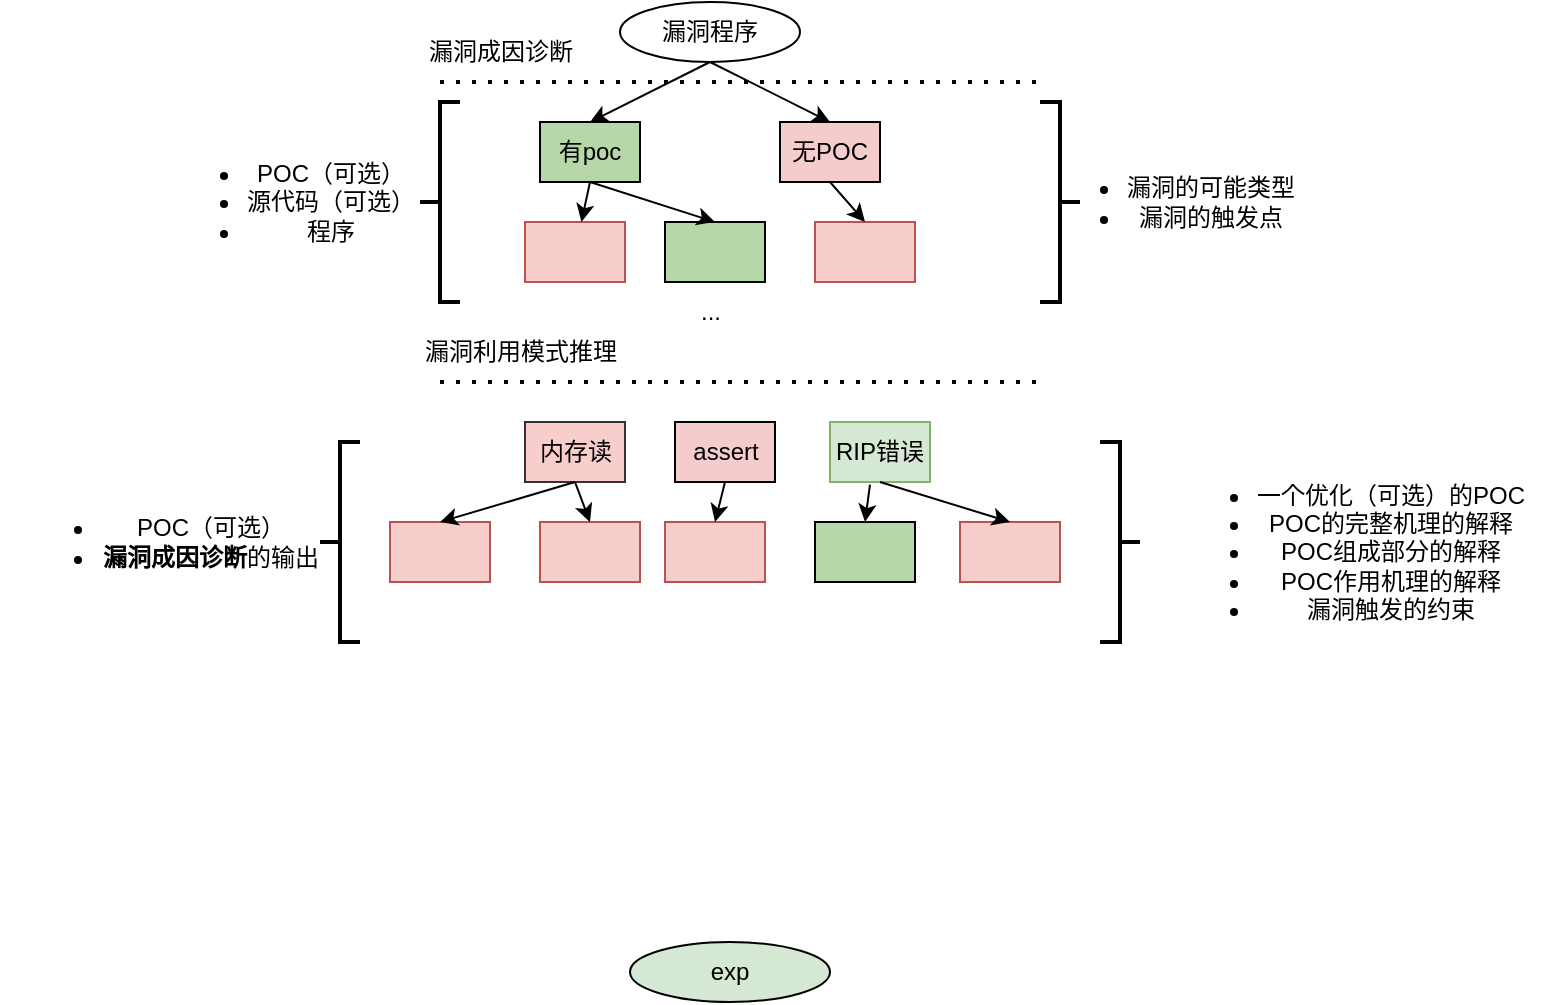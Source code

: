 <mxfile version="26.1.1">
  <diagram name="LLM Problem Solving Approaches" id="mXNQYkzdl0qFFAKHajmj">
    <mxGraphModel dx="1383" dy="732" grid="1" gridSize="10" guides="1" tooltips="1" connect="1" arrows="1" fold="1" page="1" pageScale="1" pageWidth="850" pageHeight="1100" math="0" shadow="0">
      <root>
        <mxCell id="0" />
        <mxCell id="1" parent="0" />
        <mxCell id="XoWg0RiAyaY4ZKKg6dh2-18" value="漏洞程序" style="ellipse;whiteSpace=wrap;html=1;" vertex="1" parent="1">
          <mxGeometry x="330" y="20" width="90" height="30" as="geometry" />
        </mxCell>
        <mxCell id="XoWg0RiAyaY4ZKKg6dh2-19" value="有poc" style="rounded=0;whiteSpace=wrap;html=1;fillColor=#b6d7a8;" vertex="1" parent="1">
          <mxGeometry x="290" y="80" width="50" height="30" as="geometry" />
        </mxCell>
        <mxCell id="XoWg0RiAyaY4ZKKg6dh2-21" value="无POC" style="rounded=0;whiteSpace=wrap;html=1;fillColor=#f4cccc;" vertex="1" parent="1">
          <mxGeometry x="410" y="80" width="50" height="30" as="geometry" />
        </mxCell>
        <mxCell id="XoWg0RiAyaY4ZKKg6dh2-22" value="exp" style="ellipse;whiteSpace=wrap;html=1;fillColor=#d5e8d4;" vertex="1" parent="1">
          <mxGeometry x="335" y="490" width="100" height="30" as="geometry" />
        </mxCell>
        <mxCell id="XoWg0RiAyaY4ZKKg6dh2-24" value="" style="endArrow=none;dashed=1;html=1;dashPattern=1 3;strokeWidth=2;rounded=0;" edge="1" parent="1">
          <mxGeometry width="50" height="50" relative="1" as="geometry">
            <mxPoint x="240" y="60" as="sourcePoint" />
            <mxPoint x="540" y="60" as="targetPoint" />
          </mxGeometry>
        </mxCell>
        <mxCell id="XoWg0RiAyaY4ZKKg6dh2-26" value="" style="endArrow=classic;html=1;rounded=0;exitX=0.5;exitY=1;exitDx=0;exitDy=0;entryX=0.5;entryY=0;entryDx=0;entryDy=0;spacing=1;" edge="1" parent="1" source="XoWg0RiAyaY4ZKKg6dh2-18" target="XoWg0RiAyaY4ZKKg6dh2-19">
          <mxGeometry width="50" height="50" relative="1" as="geometry">
            <mxPoint x="250" y="260" as="sourcePoint" />
            <mxPoint x="300" y="210" as="targetPoint" />
          </mxGeometry>
        </mxCell>
        <mxCell id="XoWg0RiAyaY4ZKKg6dh2-27" value="" style="endArrow=classic;html=1;rounded=0;exitX=0.5;exitY=1;exitDx=0;exitDy=0;entryX=0.5;entryY=0;entryDx=0;entryDy=0;" edge="1" parent="1" source="XoWg0RiAyaY4ZKKg6dh2-18" target="XoWg0RiAyaY4ZKKg6dh2-21">
          <mxGeometry width="50" height="50" relative="1" as="geometry">
            <mxPoint x="385" y="60" as="sourcePoint" />
            <mxPoint x="325" y="90" as="targetPoint" />
          </mxGeometry>
        </mxCell>
        <mxCell id="XoWg0RiAyaY4ZKKg6dh2-29" value="" style="rounded=0;whiteSpace=wrap;html=1;fillColor=#f8cecc;strokeColor=#b85450;" vertex="1" parent="1">
          <mxGeometry x="282.5" y="130" width="50" height="30" as="geometry" />
        </mxCell>
        <mxCell id="XoWg0RiAyaY4ZKKg6dh2-30" value="" style="rounded=0;whiteSpace=wrap;html=1;fillColor=#f8cecc;strokeColor=#b85450;" vertex="1" parent="1">
          <mxGeometry x="427.5" y="130" width="50" height="30" as="geometry" />
        </mxCell>
        <mxCell id="XoWg0RiAyaY4ZKKg6dh2-31" value="" style="rounded=0;whiteSpace=wrap;html=1;fillColor=#b6d7a8;" vertex="1" parent="1">
          <mxGeometry x="352.5" y="130" width="50" height="30" as="geometry" />
        </mxCell>
        <mxCell id="XoWg0RiAyaY4ZKKg6dh2-32" value="" style="endArrow=classic;html=1;rounded=0;exitX=0.5;exitY=1;exitDx=0;exitDy=0;" edge="1" parent="1" source="XoWg0RiAyaY4ZKKg6dh2-19" target="XoWg0RiAyaY4ZKKg6dh2-29">
          <mxGeometry width="50" height="50" relative="1" as="geometry">
            <mxPoint x="385" y="60" as="sourcePoint" />
            <mxPoint x="325" y="90" as="targetPoint" />
          </mxGeometry>
        </mxCell>
        <mxCell id="XoWg0RiAyaY4ZKKg6dh2-33" value="" style="endArrow=classic;html=1;rounded=0;exitX=0.5;exitY=1;exitDx=0;exitDy=0;entryX=0.5;entryY=0;entryDx=0;entryDy=0;" edge="1" parent="1" source="XoWg0RiAyaY4ZKKg6dh2-19" target="XoWg0RiAyaY4ZKKg6dh2-31">
          <mxGeometry width="50" height="50" relative="1" as="geometry">
            <mxPoint x="325" y="120" as="sourcePoint" />
            <mxPoint x="321" y="140" as="targetPoint" />
          </mxGeometry>
        </mxCell>
        <mxCell id="XoWg0RiAyaY4ZKKg6dh2-34" value="" style="endArrow=classic;html=1;rounded=0;exitX=0.5;exitY=1;exitDx=0;exitDy=0;entryX=0.5;entryY=0;entryDx=0;entryDy=0;" edge="1" parent="1" source="XoWg0RiAyaY4ZKKg6dh2-21" target="XoWg0RiAyaY4ZKKg6dh2-30">
          <mxGeometry width="50" height="50" relative="1" as="geometry">
            <mxPoint x="335" y="130" as="sourcePoint" />
            <mxPoint x="331" y="150" as="targetPoint" />
          </mxGeometry>
        </mxCell>
        <mxCell id="XoWg0RiAyaY4ZKKg6dh2-36" value="漏洞成因诊断" style="text;html=1;align=center;verticalAlign=middle;resizable=0;points=[];autosize=1;strokeColor=none;fillColor=none;" vertex="1" parent="1">
          <mxGeometry x="220" y="30" width="100" height="30" as="geometry" />
        </mxCell>
        <mxCell id="XoWg0RiAyaY4ZKKg6dh2-37" value="" style="strokeWidth=2;html=1;shape=mxgraph.flowchart.annotation_2;align=left;labelPosition=right;pointerEvents=1;rotation=-180;" vertex="1" parent="1">
          <mxGeometry x="540" y="70" width="20" height="100" as="geometry" />
        </mxCell>
        <mxCell id="XoWg0RiAyaY4ZKKg6dh2-38" value="" style="strokeWidth=2;html=1;shape=mxgraph.flowchart.annotation_2;align=left;labelPosition=right;pointerEvents=1;rotation=0;" vertex="1" parent="1">
          <mxGeometry x="230" y="70" width="20" height="100" as="geometry" />
        </mxCell>
        <mxCell id="XoWg0RiAyaY4ZKKg6dh2-39" value="&lt;div data-docx-has-block-data=&quot;false&quot; data-lark-html-role=&quot;root&quot; data-page-id=&quot;RuBldf5Vfo9JMYx6iIKczuZnnKu&quot;&gt;&lt;ul class=&quot;list-bullet1&quot; start=&quot;1&quot;&gt;&lt;li data-list=&quot;bullet&quot; class=&quot;ace-line ace-line old-record-id-TvbRd7zTNoYlx5xaSWnctMKTnJc&quot;&gt;POC（可选）&lt;/li&gt;&lt;li data-list=&quot;bullet&quot; class=&quot;ace-line ace-line old-record-id-PfnddO90ho07tExwn2RcnNZzn04&quot;&gt;源代码（可选）&lt;/li&gt;&lt;li data-list=&quot;bullet&quot; class=&quot;ace-line ace-line old-record-id-AAgldUBWWoGs21xikZmczBg5nfc&quot;&gt;程序&lt;/li&gt;&lt;/ul&gt;&lt;/div&gt;&lt;span class=&quot;lark-record-clipboard&quot; data-lark-record-format=&quot;docx/record&quot; data-lark-record-data=&quot;{&amp;quot;isCut&amp;quot;:false,&amp;quot;rootId&amp;quot;:&amp;quot;RuBldf5Vfo9JMYx6iIKczuZnnKu&amp;quot;,&amp;quot;parentId&amp;quot;:&amp;quot;RuBldf5Vfo9JMYx6iIKczuZnnKu&amp;quot;,&amp;quot;blockIds&amp;quot;:[4,5,6],&amp;quot;recordIds&amp;quot;:[&amp;quot;TvbRd7zTNoYlx5xaSWnctMKTnJc&amp;quot;,&amp;quot;PfnddO90ho07tExwn2RcnNZzn04&amp;quot;,&amp;quot;AAgldUBWWoGs21xikZmczBg5nfc&amp;quot;],&amp;quot;recordMap&amp;quot;:{&amp;quot;TvbRd7zTNoYlx5xaSWnctMKTnJc&amp;quot;:{&amp;quot;id&amp;quot;:&amp;quot;TvbRd7zTNoYlx5xaSWnctMKTnJc&amp;quot;,&amp;quot;snapshot&amp;quot;:{&amp;quot;type&amp;quot;:&amp;quot;bullet&amp;quot;,&amp;quot;parent_id&amp;quot;:&amp;quot;RuBldf5Vfo9JMYx6iIKczuZnnKu&amp;quot;,&amp;quot;comments&amp;quot;:[],&amp;quot;revisions&amp;quot;:[],&amp;quot;locked&amp;quot;:false,&amp;quot;hidden&amp;quot;:false,&amp;quot;author&amp;quot;:&amp;quot;7412976428939051012&amp;quot;,&amp;quot;children&amp;quot;:[],&amp;quot;text&amp;quot;:{&amp;quot;initialAttributedTexts&amp;quot;:{&amp;quot;text&amp;quot;:{&amp;quot;0&amp;quot;:&amp;quot;POC（可选）&amp;quot;},&amp;quot;attribs&amp;quot;:{&amp;quot;0&amp;quot;:&amp;quot;*0+7&amp;quot;}},&amp;quot;apool&amp;quot;:{&amp;quot;numToAttrib&amp;quot;:{&amp;quot;0&amp;quot;:[&amp;quot;author&amp;quot;,&amp;quot;7412976428939051012&amp;quot;]},&amp;quot;nextNum&amp;quot;:1}},&amp;quot;align&amp;quot;:&amp;quot;&amp;quot;,&amp;quot;folded&amp;quot;:false}},&amp;quot;PfnddO90ho07tExwn2RcnNZzn04&amp;quot;:{&amp;quot;id&amp;quot;:&amp;quot;PfnddO90ho07tExwn2RcnNZzn04&amp;quot;,&amp;quot;snapshot&amp;quot;:{&amp;quot;type&amp;quot;:&amp;quot;bullet&amp;quot;,&amp;quot;parent_id&amp;quot;:&amp;quot;RuBldf5Vfo9JMYx6iIKczuZnnKu&amp;quot;,&amp;quot;comments&amp;quot;:[],&amp;quot;revisions&amp;quot;:[],&amp;quot;locked&amp;quot;:false,&amp;quot;hidden&amp;quot;:false,&amp;quot;author&amp;quot;:&amp;quot;7412976428939051012&amp;quot;,&amp;quot;children&amp;quot;:[],&amp;quot;text&amp;quot;:{&amp;quot;apool&amp;quot;:{&amp;quot;nextNum&amp;quot;:1,&amp;quot;numToAttrib&amp;quot;:{&amp;quot;0&amp;quot;:[&amp;quot;author&amp;quot;,&amp;quot;7412976428939051012&amp;quot;]}},&amp;quot;initialAttributedTexts&amp;quot;:{&amp;quot;attribs&amp;quot;:{&amp;quot;0&amp;quot;:&amp;quot;*0+7&amp;quot;},&amp;quot;text&amp;quot;:{&amp;quot;0&amp;quot;:&amp;quot;源代码（可选）&amp;quot;}}},&amp;quot;align&amp;quot;:&amp;quot;&amp;quot;,&amp;quot;folded&amp;quot;:false}},&amp;quot;AAgldUBWWoGs21xikZmczBg5nfc&amp;quot;:{&amp;quot;id&amp;quot;:&amp;quot;AAgldUBWWoGs21xikZmczBg5nfc&amp;quot;,&amp;quot;snapshot&amp;quot;:{&amp;quot;type&amp;quot;:&amp;quot;bullet&amp;quot;,&amp;quot;parent_id&amp;quot;:&amp;quot;RuBldf5Vfo9JMYx6iIKczuZnnKu&amp;quot;,&amp;quot;comments&amp;quot;:[],&amp;quot;revisions&amp;quot;:[],&amp;quot;locked&amp;quot;:false,&amp;quot;hidden&amp;quot;:false,&amp;quot;author&amp;quot;:&amp;quot;7412976428939051012&amp;quot;,&amp;quot;children&amp;quot;:[],&amp;quot;text&amp;quot;:{&amp;quot;initialAttributedTexts&amp;quot;:{&amp;quot;text&amp;quot;:{&amp;quot;0&amp;quot;:&amp;quot;程序&amp;quot;},&amp;quot;attribs&amp;quot;:{&amp;quot;0&amp;quot;:&amp;quot;*0+2&amp;quot;}},&amp;quot;apool&amp;quot;:{&amp;quot;numToAttrib&amp;quot;:{&amp;quot;0&amp;quot;:[&amp;quot;author&amp;quot;,&amp;quot;7412976428939051012&amp;quot;]},&amp;quot;nextNum&amp;quot;:1}},&amp;quot;align&amp;quot;:&amp;quot;&amp;quot;,&amp;quot;folded&amp;quot;:false}},&amp;quot;RuBldf5Vfo9JMYx6iIKczuZnnKu&amp;quot;:{&amp;quot;id&amp;quot;:&amp;quot;RuBldf5Vfo9JMYx6iIKczuZnnKu&amp;quot;,&amp;quot;snapshot&amp;quot;:{&amp;quot;type&amp;quot;:&amp;quot;page&amp;quot;,&amp;quot;parent_id&amp;quot;:&amp;quot;&amp;quot;,&amp;quot;comments&amp;quot;:null,&amp;quot;revisions&amp;quot;:null,&amp;quot;locked&amp;quot;:false,&amp;quot;hidden&amp;quot;:false,&amp;quot;author&amp;quot;:&amp;quot;7412976428939051012&amp;quot;,&amp;quot;children&amp;quot;:[&amp;quot;HIAmdu5IfoZbTSx6d4ec1iYqnzc&amp;quot;,&amp;quot;GMhhdCyuGomvA2xJty2cEYnkncf&amp;quot;,&amp;quot;TvbRd7zTNoYlx5xaSWnctMKTnJc&amp;quot;,&amp;quot;PfnddO90ho07tExwn2RcnNZzn04&amp;quot;,&amp;quot;AAgldUBWWoGs21xikZmczBg5nfc&amp;quot;,&amp;quot;KK9od5ZNiovkFzxDmaOczReLnSa&amp;quot;,&amp;quot;JDc2dlknroJyZIxdu87c74cInrd&amp;quot;,&amp;quot;S6ivdCjUBobvElx3tZ2ci1amn0e&amp;quot;,&amp;quot;RZMgdb1ORo4ybyxztb0cSrVhnxh&amp;quot;,&amp;quot;QfYqdKMoqonK9TxRnCRcim1BnHb&amp;quot;,&amp;quot;Hq00dmF4ooJ6ijxfpOucx5nnnTZ&amp;quot;,&amp;quot;UswOdZ3BaoeMtPxeuumcVQuZnkp&amp;quot;,&amp;quot;MHOtdts1To7sisxKHZ1c9iP1nxd&amp;quot;,&amp;quot;UNpSdzBXeoWLm0xjsoxctOwtnxb&amp;quot;,&amp;quot;ECuwdkumGoLwpTxDG1jc6C92nic&amp;quot;,&amp;quot;GeP8d3HaJoTEDmxGgf9cBrGknOc&amp;quot;,&amp;quot;WQZIdcfVAoHSLNx5PqPc1365nie&amp;quot;,&amp;quot;Cc3GdavQfoRWB0xrTbNcYygSnqg&amp;quot;,&amp;quot;OJXXd0mLgokEMix9HihcIP8DnMf&amp;quot;,&amp;quot;BFSOdALz1ohSE6xea9HcdN0unTe&amp;quot;,&amp;quot;Ee1zdFYTUoS1iKxCZMbcAJiknLc&amp;quot;,&amp;quot;Q8dTdYfVdoOIHJxTcH8cQom4nxy&amp;quot;,&amp;quot;RapydlbpLofvQpxWsGscCtlPn6g&amp;quot;,&amp;quot;Jm6gdqNW7oI9sCxLw4wcMv6MnUg&amp;quot;,&amp;quot;KRGwdSQ7ToKaJWxqor5cuaTInsc&amp;quot;,&amp;quot;ADeWdoFTVoUucixmIoMcbBROnWe&amp;quot;,&amp;quot;JGA9dLdCWoNfwBxKYmScFI6lnxh&amp;quot;,&amp;quot;QrCLdUKExo3xqSxWp7McDVa1nme&amp;quot;,&amp;quot;Pzh6djxgAoLJvtxvp97cIpdfnPJ&amp;quot;,&amp;quot;ZgkkdCxXOobmb6xUdYzctssjnKd&amp;quot;,&amp;quot;KFMhdJSH6on7p5xhWpucoDCUnve&amp;quot;,&amp;quot;ZClYd4C4vo6gtDx5r9Rc8pETnrh&amp;quot;,&amp;quot;QLoAdTOFUoLTFDxrAhEcOfPfnMh&amp;quot;,&amp;quot;A3CPd1q3no1a1bxUjkicf299nyd&amp;quot;,&amp;quot;OskudE3CBoS3AGxmxjScip8rnFg&amp;quot;,&amp;quot;J6YZdZahBoeX9HxxYe6cMBGQnhd&amp;quot;,&amp;quot;LNWRdg8eNoruHlxmzyVcEYqCn5d&amp;quot;,&amp;quot;BipXdwlC3oq00ZxQKu1cHDILnyd&amp;quot;,&amp;quot;GZbcdwVURo4RHyx5QN4c8OfAnui&amp;quot;,&amp;quot;WwWCdjlGporsPhxKpVHcaTS0nNb&amp;quot;,&amp;quot;WNridHP5No7neKxs281cjpCkn4g&amp;quot;,&amp;quot;JMNgdkp8forRrqxHp2fcDO2Xnbb&amp;quot;,&amp;quot;HHr1dddTIoiB6LxRlEIcWh89nwc&amp;quot;,&amp;quot;QNhsd3voYoAlZixGnfecUsubnGb&amp;quot;,&amp;quot;JEfwdlR32oBxJ2xq5QGcKh9Bnbh&amp;quot;,&amp;quot;XuaUdHM4Uof77pxL2cFcsegSnF9&amp;quot;,&amp;quot;JIEYdIVdIoNhEQx2ED7cWSQFned&amp;quot;,&amp;quot;L2sJdYLKFobazaxYC2ccqfq2n7b&amp;quot;,&amp;quot;BK4hdY8wuoY7KRxKxhRcEWDgnHd&amp;quot;,&amp;quot;PXHqd7DZtoZVFUxCY1McGU1ondd&amp;quot;,&amp;quot;RoEhd199uofHRUx3gmqcezQ1nQh&amp;quot;,&amp;quot;F7BLdgpbtoJb16xaXOocARMen8v&amp;quot;,&amp;quot;VKzRdqIAXod2rhxfUb1cm3jvnCl&amp;quot;,&amp;quot;Wo4Id1RqioaqVCx2gOqcaAV8ndc&amp;quot;,&amp;quot;GRxrdOy7foitngxVYG5cKYlVnnh&amp;quot;,&amp;quot;W2oSdsUtcoJ6rJxgx3fcsIuVnye&amp;quot;,&amp;quot;KE8NdhRWRotZNyx75XUc5FJmnQ9&amp;quot;,&amp;quot;GRPyd0TcJovDi1xEO2Jcp1uznYg&amp;quot;,&amp;quot;BfFedysT4oIa2hxrqywcGiXQnvd&amp;quot;,&amp;quot;HVFGdi44io5x6ZxqLJzcDoaanje&amp;quot;,&amp;quot;V3hsdod3aojBbKxuc4JcuheNnUf&amp;quot;,&amp;quot;MVj3dm7S9o7Z8yxDD1vcqpGjn8d&amp;quot;,&amp;quot;Pdd8duDGpo1HrExSrL9cGxpkn1f&amp;quot;,&amp;quot;BcFvdlJHNoewEGxPbmvc1QGunif&amp;quot;,&amp;quot;X4nNdQW9JoLG6DxFg8gcHC0cnYf&amp;quot;,&amp;quot;O49ydg9GgoB4y8xwXxMcj5zcnrc&amp;quot;,&amp;quot;OES5dHMu3oRxXAxfY2scUcYRnPb&amp;quot;,&amp;quot;G7mAdnxrro3AVuxjNKscXanBnId&amp;quot;,&amp;quot;TGh6dOm4loo3NxxH5smcyL7Pncb&amp;quot;,&amp;quot;GtxQdjHrEofGmixWzyScVqYmnhO&amp;quot;,&amp;quot;SOSDdvcvco8t73xfGLkc6FEqnZd&amp;quot;,&amp;quot;Jur3dSM0homYdnxoCvPcFGgjnUh&amp;quot;,&amp;quot;WjX4dkx0RoPezsxXYuFcYFeznvg&amp;quot;,&amp;quot;Jw2ydBVU1oSXq6xx4Psckcr3ngN&amp;quot;,&amp;quot;L1eydJ7nPorMDQxpIMEcOkIan9g&amp;quot;,&amp;quot;J1pVdUMhHoNnLAxNqRgctbpOnnf&amp;quot;,&amp;quot;CISudsCH1o9vkKxrDRpc6Wrbneg&amp;quot;,&amp;quot;GtZ0dERIRoL7YWxcSwrcZE7FnOc&amp;quot;,&amp;quot;U2zodFVNMoRBLSxxTmac3fF7n2g&amp;quot;,&amp;quot;OLIsdU7qBo7TeRx6bIocfmF2njd&amp;quot;,&amp;quot;GT71dYtweoYrKAxXlVtcvEAjn1c&amp;quot;,&amp;quot;F0YAdXUowoxj5VxxrFocou0hnVh&amp;quot;,&amp;quot;Hkn3dYCH5opAzmx0PRAcIjRsnId&amp;quot;,&amp;quot;YnxSd7MMeo01jXxIw88cUKTOn1b&amp;quot;,&amp;quot;CKVKdfW1got9Idxkb8ycpKkonUg&amp;quot;],&amp;quot;text&amp;quot;:{&amp;quot;apool&amp;quot;:{&amp;quot;nextNum&amp;quot;:1,&amp;quot;numToAttrib&amp;quot;:{&amp;quot;0&amp;quot;:[&amp;quot;author&amp;quot;,&amp;quot;7412976428939051012&amp;quot;]}},&amp;quot;initialAttributedTexts&amp;quot;:{&amp;quot;attribs&amp;quot;:{&amp;quot;0&amp;quot;:&amp;quot;*0+a&amp;quot;},&amp;quot;text&amp;quot;:{&amp;quot;0&amp;quot;:&amp;quot;PwnGPT-思维树&amp;quot;}}},&amp;quot;align&amp;quot;:&amp;quot;&amp;quot;,&amp;quot;doc_info&amp;quot;:{&amp;quot;editors&amp;quot;:[&amp;quot;7412976428939051012&amp;quot;],&amp;quot;options&amp;quot;:[&amp;quot;editors&amp;quot;,&amp;quot;edit_time&amp;quot;],&amp;quot;deleted_editors&amp;quot;:[&amp;quot;7254496082938462212&amp;quot;],&amp;quot;option_modified&amp;quot;:null}}}},&amp;quot;payloadMap&amp;quot;:{},&amp;quot;extra&amp;quot;:{&amp;quot;channel&amp;quot;:&amp;quot;saas&amp;quot;,&amp;quot;pasteRandomId&amp;quot;:&amp;quot;dcf0537c-a98d-4572-b193-6c7c1768ddcb&amp;quot;,&amp;quot;mention_page_title&amp;quot;:{},&amp;quot;external_mention_url&amp;quot;:{},&amp;quot;isEqualBlockSelection&amp;quot;:true},&amp;quot;isKeepQuoteContainer&amp;quot;:false,&amp;quot;selection&amp;quot;:[{&amp;quot;id&amp;quot;:4,&amp;quot;type&amp;quot;:&amp;quot;text&amp;quot;,&amp;quot;selection&amp;quot;:{&amp;quot;start&amp;quot;:0,&amp;quot;end&amp;quot;:7},&amp;quot;recordId&amp;quot;:&amp;quot;TvbRd7zTNoYlx5xaSWnctMKTnJc&amp;quot;},{&amp;quot;id&amp;quot;:5,&amp;quot;type&amp;quot;:&amp;quot;text&amp;quot;,&amp;quot;selection&amp;quot;:{&amp;quot;start&amp;quot;:0,&amp;quot;end&amp;quot;:7},&amp;quot;recordId&amp;quot;:&amp;quot;PfnddO90ho07tExwn2RcnNZzn04&amp;quot;},{&amp;quot;id&amp;quot;:6,&amp;quot;type&amp;quot;:&amp;quot;text&amp;quot;,&amp;quot;selection&amp;quot;:{&amp;quot;start&amp;quot;:0,&amp;quot;end&amp;quot;:2},&amp;quot;recordId&amp;quot;:&amp;quot;AAgldUBWWoGs21xikZmczBg5nfc&amp;quot;}],&amp;quot;pasteFlag&amp;quot;:&amp;quot;a55467dc-4448-43d9-8a51-c65f48c1ca9f&amp;quot;}&quot;&gt;&lt;/span&gt;" style="text;html=1;align=center;verticalAlign=middle;resizable=0;points=[];autosize=1;strokeColor=none;fillColor=none;" vertex="1" parent="1">
          <mxGeometry x="90" y="80" width="150" height="80" as="geometry" />
        </mxCell>
        <mxCell id="XoWg0RiAyaY4ZKKg6dh2-40" value="&lt;div data-docx-has-block-data=&quot;false&quot; data-lark-html-role=&quot;root&quot; data-page-id=&quot;RuBldf5Vfo9JMYx6iIKczuZnnKu&quot;&gt;&lt;ul class=&quot;list-bullet1&quot; start=&quot;1&quot;&gt;&lt;li data-list=&quot;bullet&quot; class=&quot;ace-line ace-line old-record-id-JDc2dlknroJyZIxdu87c74cInrd&quot;&gt;漏洞的可能类型&lt;/li&gt;&lt;li data-list=&quot;bullet&quot; class=&quot;ace-line ace-line old-record-id-S6ivdCjUBobvElx3tZ2ci1amn0e&quot;&gt;漏洞的触发点&lt;/li&gt;&lt;/ul&gt;&lt;/div&gt;&lt;span class=&quot;lark-record-clipboard&quot; data-lark-record-format=&quot;docx/record&quot; data-lark-record-data=&quot;{&amp;quot;isCut&amp;quot;:false,&amp;quot;rootId&amp;quot;:&amp;quot;RuBldf5Vfo9JMYx6iIKczuZnnKu&amp;quot;,&amp;quot;parentId&amp;quot;:&amp;quot;RuBldf5Vfo9JMYx6iIKczuZnnKu&amp;quot;,&amp;quot;blockIds&amp;quot;:[8,9],&amp;quot;recordIds&amp;quot;:[&amp;quot;JDc2dlknroJyZIxdu87c74cInrd&amp;quot;,&amp;quot;S6ivdCjUBobvElx3tZ2ci1amn0e&amp;quot;],&amp;quot;recordMap&amp;quot;:{&amp;quot;JDc2dlknroJyZIxdu87c74cInrd&amp;quot;:{&amp;quot;id&amp;quot;:&amp;quot;JDc2dlknroJyZIxdu87c74cInrd&amp;quot;,&amp;quot;snapshot&amp;quot;:{&amp;quot;type&amp;quot;:&amp;quot;bullet&amp;quot;,&amp;quot;parent_id&amp;quot;:&amp;quot;RuBldf5Vfo9JMYx6iIKczuZnnKu&amp;quot;,&amp;quot;comments&amp;quot;:[],&amp;quot;revisions&amp;quot;:[],&amp;quot;locked&amp;quot;:false,&amp;quot;hidden&amp;quot;:false,&amp;quot;author&amp;quot;:&amp;quot;7412976428939051012&amp;quot;,&amp;quot;children&amp;quot;:[],&amp;quot;text&amp;quot;:{&amp;quot;initialAttributedTexts&amp;quot;:{&amp;quot;text&amp;quot;:{&amp;quot;0&amp;quot;:&amp;quot;漏洞的可能类型&amp;quot;},&amp;quot;attribs&amp;quot;:{&amp;quot;0&amp;quot;:&amp;quot;*0+7&amp;quot;}},&amp;quot;apool&amp;quot;:{&amp;quot;numToAttrib&amp;quot;:{&amp;quot;0&amp;quot;:[&amp;quot;author&amp;quot;,&amp;quot;7412976428939051012&amp;quot;]},&amp;quot;nextNum&amp;quot;:1}},&amp;quot;align&amp;quot;:&amp;quot;&amp;quot;,&amp;quot;folded&amp;quot;:false}},&amp;quot;S6ivdCjUBobvElx3tZ2ci1amn0e&amp;quot;:{&amp;quot;id&amp;quot;:&amp;quot;S6ivdCjUBobvElx3tZ2ci1amn0e&amp;quot;,&amp;quot;snapshot&amp;quot;:{&amp;quot;type&amp;quot;:&amp;quot;bullet&amp;quot;,&amp;quot;parent_id&amp;quot;:&amp;quot;RuBldf5Vfo9JMYx6iIKczuZnnKu&amp;quot;,&amp;quot;comments&amp;quot;:[],&amp;quot;revisions&amp;quot;:[],&amp;quot;locked&amp;quot;:false,&amp;quot;hidden&amp;quot;:false,&amp;quot;author&amp;quot;:&amp;quot;7412976428939051012&amp;quot;,&amp;quot;children&amp;quot;:[],&amp;quot;text&amp;quot;:{&amp;quot;initialAttributedTexts&amp;quot;:{&amp;quot;text&amp;quot;:{&amp;quot;0&amp;quot;:&amp;quot;漏洞的触发点&amp;quot;},&amp;quot;attribs&amp;quot;:{&amp;quot;0&amp;quot;:&amp;quot;*0+6&amp;quot;}},&amp;quot;apool&amp;quot;:{&amp;quot;numToAttrib&amp;quot;:{&amp;quot;0&amp;quot;:[&amp;quot;author&amp;quot;,&amp;quot;7412976428939051012&amp;quot;]},&amp;quot;nextNum&amp;quot;:1}},&amp;quot;align&amp;quot;:&amp;quot;&amp;quot;,&amp;quot;folded&amp;quot;:false}},&amp;quot;RuBldf5Vfo9JMYx6iIKczuZnnKu&amp;quot;:{&amp;quot;id&amp;quot;:&amp;quot;RuBldf5Vfo9JMYx6iIKczuZnnKu&amp;quot;,&amp;quot;snapshot&amp;quot;:{&amp;quot;type&amp;quot;:&amp;quot;page&amp;quot;,&amp;quot;parent_id&amp;quot;:&amp;quot;&amp;quot;,&amp;quot;comments&amp;quot;:null,&amp;quot;revisions&amp;quot;:null,&amp;quot;locked&amp;quot;:false,&amp;quot;hidden&amp;quot;:false,&amp;quot;author&amp;quot;:&amp;quot;7412976428939051012&amp;quot;,&amp;quot;children&amp;quot;:[&amp;quot;HIAmdu5IfoZbTSx6d4ec1iYqnzc&amp;quot;,&amp;quot;GMhhdCyuGomvA2xJty2cEYnkncf&amp;quot;,&amp;quot;TvbRd7zTNoYlx5xaSWnctMKTnJc&amp;quot;,&amp;quot;PfnddO90ho07tExwn2RcnNZzn04&amp;quot;,&amp;quot;AAgldUBWWoGs21xikZmczBg5nfc&amp;quot;,&amp;quot;KK9od5ZNiovkFzxDmaOczReLnSa&amp;quot;,&amp;quot;JDc2dlknroJyZIxdu87c74cInrd&amp;quot;,&amp;quot;S6ivdCjUBobvElx3tZ2ci1amn0e&amp;quot;,&amp;quot;RZMgdb1ORo4ybyxztb0cSrVhnxh&amp;quot;,&amp;quot;QfYqdKMoqonK9TxRnCRcim1BnHb&amp;quot;,&amp;quot;Hq00dmF4ooJ6ijxfpOucx5nnnTZ&amp;quot;,&amp;quot;UswOdZ3BaoeMtPxeuumcVQuZnkp&amp;quot;,&amp;quot;MHOtdts1To7sisxKHZ1c9iP1nxd&amp;quot;,&amp;quot;UNpSdzBXeoWLm0xjsoxctOwtnxb&amp;quot;,&amp;quot;ECuwdkumGoLwpTxDG1jc6C92nic&amp;quot;,&amp;quot;GeP8d3HaJoTEDmxGgf9cBrGknOc&amp;quot;,&amp;quot;WQZIdcfVAoHSLNx5PqPc1365nie&amp;quot;,&amp;quot;Cc3GdavQfoRWB0xrTbNcYygSnqg&amp;quot;,&amp;quot;OJXXd0mLgokEMix9HihcIP8DnMf&amp;quot;,&amp;quot;BFSOdALz1ohSE6xea9HcdN0unTe&amp;quot;,&amp;quot;Ee1zdFYTUoS1iKxCZMbcAJiknLc&amp;quot;,&amp;quot;Q8dTdYfVdoOIHJxTcH8cQom4nxy&amp;quot;,&amp;quot;RapydlbpLofvQpxWsGscCtlPn6g&amp;quot;,&amp;quot;Jm6gdqNW7oI9sCxLw4wcMv6MnUg&amp;quot;,&amp;quot;KRGwdSQ7ToKaJWxqor5cuaTInsc&amp;quot;,&amp;quot;ADeWdoFTVoUucixmIoMcbBROnWe&amp;quot;,&amp;quot;JGA9dLdCWoNfwBxKYmScFI6lnxh&amp;quot;,&amp;quot;QrCLdUKExo3xqSxWp7McDVa1nme&amp;quot;,&amp;quot;Pzh6djxgAoLJvtxvp97cIpdfnPJ&amp;quot;,&amp;quot;ZgkkdCxXOobmb6xUdYzctssjnKd&amp;quot;,&amp;quot;KFMhdJSH6on7p5xhWpucoDCUnve&amp;quot;,&amp;quot;ZClYd4C4vo6gtDx5r9Rc8pETnrh&amp;quot;,&amp;quot;QLoAdTOFUoLTFDxrAhEcOfPfnMh&amp;quot;,&amp;quot;A3CPd1q3no1a1bxUjkicf299nyd&amp;quot;,&amp;quot;OskudE3CBoS3AGxmxjScip8rnFg&amp;quot;,&amp;quot;J6YZdZahBoeX9HxxYe6cMBGQnhd&amp;quot;,&amp;quot;LNWRdg8eNoruHlxmzyVcEYqCn5d&amp;quot;,&amp;quot;BipXdwlC3oq00ZxQKu1cHDILnyd&amp;quot;,&amp;quot;GZbcdwVURo4RHyx5QN4c8OfAnui&amp;quot;,&amp;quot;WwWCdjlGporsPhxKpVHcaTS0nNb&amp;quot;,&amp;quot;WNridHP5No7neKxs281cjpCkn4g&amp;quot;,&amp;quot;JMNgdkp8forRrqxHp2fcDO2Xnbb&amp;quot;,&amp;quot;HHr1dddTIoiB6LxRlEIcWh89nwc&amp;quot;,&amp;quot;QNhsd3voYoAlZixGnfecUsubnGb&amp;quot;,&amp;quot;JEfwdlR32oBxJ2xq5QGcKh9Bnbh&amp;quot;,&amp;quot;XuaUdHM4Uof77pxL2cFcsegSnF9&amp;quot;,&amp;quot;JIEYdIVdIoNhEQx2ED7cWSQFned&amp;quot;,&amp;quot;L2sJdYLKFobazaxYC2ccqfq2n7b&amp;quot;,&amp;quot;BK4hdY8wuoY7KRxKxhRcEWDgnHd&amp;quot;,&amp;quot;PXHqd7DZtoZVFUxCY1McGU1ondd&amp;quot;,&amp;quot;RoEhd199uofHRUx3gmqcezQ1nQh&amp;quot;,&amp;quot;F7BLdgpbtoJb16xaXOocARMen8v&amp;quot;,&amp;quot;VKzRdqIAXod2rhxfUb1cm3jvnCl&amp;quot;,&amp;quot;Wo4Id1RqioaqVCx2gOqcaAV8ndc&amp;quot;,&amp;quot;GRxrdOy7foitngxVYG5cKYlVnnh&amp;quot;,&amp;quot;W2oSdsUtcoJ6rJxgx3fcsIuVnye&amp;quot;,&amp;quot;KE8NdhRWRotZNyx75XUc5FJmnQ9&amp;quot;,&amp;quot;GRPyd0TcJovDi1xEO2Jcp1uznYg&amp;quot;,&amp;quot;BfFedysT4oIa2hxrqywcGiXQnvd&amp;quot;,&amp;quot;HVFGdi44io5x6ZxqLJzcDoaanje&amp;quot;,&amp;quot;V3hsdod3aojBbKxuc4JcuheNnUf&amp;quot;,&amp;quot;MVj3dm7S9o7Z8yxDD1vcqpGjn8d&amp;quot;,&amp;quot;Pdd8duDGpo1HrExSrL9cGxpkn1f&amp;quot;,&amp;quot;BcFvdlJHNoewEGxPbmvc1QGunif&amp;quot;,&amp;quot;X4nNdQW9JoLG6DxFg8gcHC0cnYf&amp;quot;,&amp;quot;O49ydg9GgoB4y8xwXxMcj5zcnrc&amp;quot;,&amp;quot;OES5dHMu3oRxXAxfY2scUcYRnPb&amp;quot;,&amp;quot;G7mAdnxrro3AVuxjNKscXanBnId&amp;quot;,&amp;quot;TGh6dOm4loo3NxxH5smcyL7Pncb&amp;quot;,&amp;quot;GtxQdjHrEofGmixWzyScVqYmnhO&amp;quot;,&amp;quot;SOSDdvcvco8t73xfGLkc6FEqnZd&amp;quot;,&amp;quot;Jur3dSM0homYdnxoCvPcFGgjnUh&amp;quot;,&amp;quot;WjX4dkx0RoPezsxXYuFcYFeznvg&amp;quot;,&amp;quot;Jw2ydBVU1oSXq6xx4Psckcr3ngN&amp;quot;,&amp;quot;L1eydJ7nPorMDQxpIMEcOkIan9g&amp;quot;,&amp;quot;J1pVdUMhHoNnLAxNqRgctbpOnnf&amp;quot;,&amp;quot;CISudsCH1o9vkKxrDRpc6Wrbneg&amp;quot;,&amp;quot;GtZ0dERIRoL7YWxcSwrcZE7FnOc&amp;quot;,&amp;quot;U2zodFVNMoRBLSxxTmac3fF7n2g&amp;quot;,&amp;quot;OLIsdU7qBo7TeRx6bIocfmF2njd&amp;quot;,&amp;quot;GT71dYtweoYrKAxXlVtcvEAjn1c&amp;quot;,&amp;quot;F0YAdXUowoxj5VxxrFocou0hnVh&amp;quot;,&amp;quot;Hkn3dYCH5opAzmx0PRAcIjRsnId&amp;quot;,&amp;quot;YnxSd7MMeo01jXxIw88cUKTOn1b&amp;quot;,&amp;quot;CKVKdfW1got9Idxkb8ycpKkonUg&amp;quot;],&amp;quot;text&amp;quot;:{&amp;quot;apool&amp;quot;:{&amp;quot;nextNum&amp;quot;:1,&amp;quot;numToAttrib&amp;quot;:{&amp;quot;0&amp;quot;:[&amp;quot;author&amp;quot;,&amp;quot;7412976428939051012&amp;quot;]}},&amp;quot;initialAttributedTexts&amp;quot;:{&amp;quot;attribs&amp;quot;:{&amp;quot;0&amp;quot;:&amp;quot;*0+a&amp;quot;},&amp;quot;text&amp;quot;:{&amp;quot;0&amp;quot;:&amp;quot;PwnGPT-思维树&amp;quot;}}},&amp;quot;align&amp;quot;:&amp;quot;&amp;quot;,&amp;quot;doc_info&amp;quot;:{&amp;quot;editors&amp;quot;:[&amp;quot;7412976428939051012&amp;quot;],&amp;quot;options&amp;quot;:[&amp;quot;editors&amp;quot;,&amp;quot;edit_time&amp;quot;],&amp;quot;deleted_editors&amp;quot;:[&amp;quot;7254496082938462212&amp;quot;],&amp;quot;option_modified&amp;quot;:null}}}},&amp;quot;payloadMap&amp;quot;:{},&amp;quot;extra&amp;quot;:{&amp;quot;channel&amp;quot;:&amp;quot;saas&amp;quot;,&amp;quot;pasteRandomId&amp;quot;:&amp;quot;737483c5-f1a0-46b5-97fa-4e2a70d0c176&amp;quot;,&amp;quot;mention_page_title&amp;quot;:{},&amp;quot;external_mention_url&amp;quot;:{},&amp;quot;isEqualBlockSelection&amp;quot;:true},&amp;quot;isKeepQuoteContainer&amp;quot;:false,&amp;quot;selection&amp;quot;:[{&amp;quot;id&amp;quot;:8,&amp;quot;type&amp;quot;:&amp;quot;text&amp;quot;,&amp;quot;selection&amp;quot;:{&amp;quot;start&amp;quot;:0,&amp;quot;end&amp;quot;:7},&amp;quot;recordId&amp;quot;:&amp;quot;JDc2dlknroJyZIxdu87c74cInrd&amp;quot;},{&amp;quot;id&amp;quot;:9,&amp;quot;type&amp;quot;:&amp;quot;text&amp;quot;,&amp;quot;selection&amp;quot;:{&amp;quot;start&amp;quot;:0,&amp;quot;end&amp;quot;:6},&amp;quot;recordId&amp;quot;:&amp;quot;S6ivdCjUBobvElx3tZ2ci1amn0e&amp;quot;}],&amp;quot;pasteFlag&amp;quot;:&amp;quot;a55467dc-4448-43d9-8a51-c65f48c1ca9f&amp;quot;}&quot;&gt;&lt;/span&gt;" style="text;html=1;align=center;verticalAlign=middle;resizable=0;points=[];autosize=1;strokeColor=none;fillColor=none;" vertex="1" parent="1">
          <mxGeometry x="530" y="85" width="150" height="70" as="geometry" />
        </mxCell>
        <mxCell id="XoWg0RiAyaY4ZKKg6dh2-41" value="..." style="text;html=1;align=center;verticalAlign=middle;resizable=0;points=[];autosize=1;strokeColor=none;fillColor=none;" vertex="1" parent="1">
          <mxGeometry x="360" y="160" width="30" height="30" as="geometry" />
        </mxCell>
        <mxCell id="XoWg0RiAyaY4ZKKg6dh2-42" value="" style="endArrow=none;dashed=1;html=1;dashPattern=1 3;strokeWidth=2;rounded=0;" edge="1" parent="1">
          <mxGeometry width="50" height="50" relative="1" as="geometry">
            <mxPoint x="240" y="210" as="sourcePoint" />
            <mxPoint x="540" y="210" as="targetPoint" />
          </mxGeometry>
        </mxCell>
        <mxCell id="XoWg0RiAyaY4ZKKg6dh2-45" value="漏洞利用模式推理" style="text;html=1;align=center;verticalAlign=middle;resizable=0;points=[];autosize=1;strokeColor=none;fillColor=none;" vertex="1" parent="1">
          <mxGeometry x="220" y="180" width="120" height="30" as="geometry" />
        </mxCell>
        <mxCell id="XoWg0RiAyaY4ZKKg6dh2-46" value="内存读" style="rounded=0;whiteSpace=wrap;html=1;fillColor=#f8cecc;strokeColor=#333333;" vertex="1" parent="1">
          <mxGeometry x="282.5" y="230" width="50" height="30" as="geometry" />
        </mxCell>
        <mxCell id="XoWg0RiAyaY4ZKKg6dh2-47" value="RIP错误" style="rounded=0;whiteSpace=wrap;html=1;fillColor=#d5e8d4;strokeColor=#82b366;" vertex="1" parent="1">
          <mxGeometry x="435" y="230" width="50" height="30" as="geometry" />
        </mxCell>
        <mxCell id="XoWg0RiAyaY4ZKKg6dh2-48" value="" style="rounded=0;whiteSpace=wrap;html=1;fillColor=#f8cecc;strokeColor=#b85450;" vertex="1" parent="1">
          <mxGeometry x="215" y="280" width="50" height="30" as="geometry" />
        </mxCell>
        <mxCell id="XoWg0RiAyaY4ZKKg6dh2-49" value="" style="rounded=0;whiteSpace=wrap;html=1;fillColor=#f8cecc;strokeColor=#b85450;" vertex="1" parent="1">
          <mxGeometry x="500" y="280" width="50" height="30" as="geometry" />
        </mxCell>
        <mxCell id="XoWg0RiAyaY4ZKKg6dh2-50" value="" style="rounded=0;whiteSpace=wrap;html=1;fillColor=#b6d7a8;" vertex="1" parent="1">
          <mxGeometry x="427.5" y="280" width="50" height="30" as="geometry" />
        </mxCell>
        <mxCell id="XoWg0RiAyaY4ZKKg6dh2-54" value="assert" style="rounded=0;whiteSpace=wrap;html=1;fillColor=#f4cccc;" vertex="1" parent="1">
          <mxGeometry x="357.5" y="230" width="50" height="30" as="geometry" />
        </mxCell>
        <mxCell id="XoWg0RiAyaY4ZKKg6dh2-55" value="" style="rounded=0;whiteSpace=wrap;html=1;fillColor=#f8cecc;strokeColor=#b85450;" vertex="1" parent="1">
          <mxGeometry x="290" y="280" width="50" height="30" as="geometry" />
        </mxCell>
        <mxCell id="XoWg0RiAyaY4ZKKg6dh2-56" value="" style="rounded=0;whiteSpace=wrap;html=1;fillColor=#f8cecc;strokeColor=#b85450;" vertex="1" parent="1">
          <mxGeometry x="352.5" y="280" width="50" height="30" as="geometry" />
        </mxCell>
        <mxCell id="XoWg0RiAyaY4ZKKg6dh2-59" value="" style="endArrow=classic;html=1;rounded=0;exitX=0.5;exitY=1;exitDx=0;exitDy=0;entryX=0.5;entryY=0;entryDx=0;entryDy=0;" edge="1" parent="1" source="XoWg0RiAyaY4ZKKg6dh2-46" target="XoWg0RiAyaY4ZKKg6dh2-48">
          <mxGeometry width="50" height="50" relative="1" as="geometry">
            <mxPoint x="320" y="410" as="sourcePoint" />
            <mxPoint x="383" y="430" as="targetPoint" />
          </mxGeometry>
        </mxCell>
        <mxCell id="XoWg0RiAyaY4ZKKg6dh2-60" value="" style="endArrow=classic;html=1;rounded=0;exitX=0.5;exitY=1;exitDx=0;exitDy=0;entryX=0.5;entryY=0;entryDx=0;entryDy=0;" edge="1" parent="1" source="XoWg0RiAyaY4ZKKg6dh2-46" target="XoWg0RiAyaY4ZKKg6dh2-55">
          <mxGeometry width="50" height="50" relative="1" as="geometry">
            <mxPoint x="318" y="270" as="sourcePoint" />
            <mxPoint x="250" y="290" as="targetPoint" />
          </mxGeometry>
        </mxCell>
        <mxCell id="XoWg0RiAyaY4ZKKg6dh2-63" value="" style="endArrow=classic;html=1;rounded=0;exitX=0.5;exitY=1;exitDx=0;exitDy=0;entryX=0.5;entryY=0;entryDx=0;entryDy=0;" edge="1" parent="1" source="XoWg0RiAyaY4ZKKg6dh2-47" target="XoWg0RiAyaY4ZKKg6dh2-49">
          <mxGeometry width="50" height="50" relative="1" as="geometry">
            <mxPoint x="318" y="270" as="sourcePoint" />
            <mxPoint x="325" y="290" as="targetPoint" />
          </mxGeometry>
        </mxCell>
        <mxCell id="XoWg0RiAyaY4ZKKg6dh2-64" value="" style="endArrow=classic;html=1;rounded=0;exitX=0.4;exitY=1.044;exitDx=0;exitDy=0;entryX=0.5;entryY=0;entryDx=0;entryDy=0;exitPerimeter=0;" edge="1" parent="1" source="XoWg0RiAyaY4ZKKg6dh2-47" target="XoWg0RiAyaY4ZKKg6dh2-50">
          <mxGeometry width="50" height="50" relative="1" as="geometry">
            <mxPoint x="328" y="280" as="sourcePoint" />
            <mxPoint x="335" y="300" as="targetPoint" />
          </mxGeometry>
        </mxCell>
        <mxCell id="XoWg0RiAyaY4ZKKg6dh2-65" value="" style="endArrow=classic;html=1;rounded=0;exitX=0.5;exitY=1;exitDx=0;exitDy=0;entryX=0.5;entryY=0;entryDx=0;entryDy=0;" edge="1" parent="1" source="XoWg0RiAyaY4ZKKg6dh2-54" target="XoWg0RiAyaY4ZKKg6dh2-56">
          <mxGeometry width="50" height="50" relative="1" as="geometry">
            <mxPoint x="338" y="290" as="sourcePoint" />
            <mxPoint x="345" y="310" as="targetPoint" />
          </mxGeometry>
        </mxCell>
        <mxCell id="XoWg0RiAyaY4ZKKg6dh2-66" value="" style="strokeWidth=2;html=1;shape=mxgraph.flowchart.annotation_2;align=left;labelPosition=right;pointerEvents=1;rotation=0;" vertex="1" parent="1">
          <mxGeometry x="180" y="240" width="20" height="100" as="geometry" />
        </mxCell>
        <mxCell id="XoWg0RiAyaY4ZKKg6dh2-67" value="&lt;div data-docx-has-block-data=&quot;false&quot; data-lark-html-role=&quot;root&quot; data-page-id=&quot;RuBldf5Vfo9JMYx6iIKczuZnnKu&quot;&gt;&lt;ul class=&quot;list-bullet1&quot; start=&quot;1&quot;&gt;&lt;li data-list=&quot;bullet&quot; class=&quot;ace-line ace-line old-record-id-Jm6gdqNW7oI9sCxLw4wcMv6MnUg&quot;&gt;POC（可选）&lt;/li&gt;&lt;li data-list=&quot;bullet&quot; class=&quot;ace-line ace-line old-record-id-KRGwdSQ7ToKaJWxqor5cuaTInsc&quot;&gt;&lt;strong&gt;漏洞成因诊断&lt;/strong&gt;的输出&lt;/li&gt;&lt;span class=&quot;lark-record-clipboard&quot; data-lark-record-format=&quot;docx/record&quot; data-lark-record-data=&quot;{&amp;quot;isCut&amp;quot;:false,&amp;quot;rootId&amp;quot;:&amp;quot;RuBldf5Vfo9JMYx6iIKczuZnnKu&amp;quot;,&amp;quot;parentId&amp;quot;:&amp;quot;RuBldf5Vfo9JMYx6iIKczuZnnKu&amp;quot;,&amp;quot;blockIds&amp;quot;:[40,41],&amp;quot;recordIds&amp;quot;:[&amp;quot;Jm6gdqNW7oI9sCxLw4wcMv6MnUg&amp;quot;,&amp;quot;KRGwdSQ7ToKaJWxqor5cuaTInsc&amp;quot;],&amp;quot;recordMap&amp;quot;:{&amp;quot;Jm6gdqNW7oI9sCxLw4wcMv6MnUg&amp;quot;:{&amp;quot;id&amp;quot;:&amp;quot;Jm6gdqNW7oI9sCxLw4wcMv6MnUg&amp;quot;,&amp;quot;snapshot&amp;quot;:{&amp;quot;type&amp;quot;:&amp;quot;bullet&amp;quot;,&amp;quot;parent_id&amp;quot;:&amp;quot;RuBldf5Vfo9JMYx6iIKczuZnnKu&amp;quot;,&amp;quot;comments&amp;quot;:[],&amp;quot;revisions&amp;quot;:[],&amp;quot;locked&amp;quot;:false,&amp;quot;hidden&amp;quot;:false,&amp;quot;author&amp;quot;:&amp;quot;7412976428939051012&amp;quot;,&amp;quot;children&amp;quot;:[],&amp;quot;text&amp;quot;:{&amp;quot;initialAttributedTexts&amp;quot;:{&amp;quot;text&amp;quot;:{&amp;quot;0&amp;quot;:&amp;quot;POC（可选）&amp;quot;},&amp;quot;attribs&amp;quot;:{&amp;quot;0&amp;quot;:&amp;quot;*0+7&amp;quot;}},&amp;quot;apool&amp;quot;:{&amp;quot;numToAttrib&amp;quot;:{&amp;quot;0&amp;quot;:[&amp;quot;author&amp;quot;,&amp;quot;7412976428939051012&amp;quot;]},&amp;quot;nextNum&amp;quot;:1}},&amp;quot;align&amp;quot;:&amp;quot;&amp;quot;,&amp;quot;folded&amp;quot;:false}},&amp;quot;KRGwdSQ7ToKaJWxqor5cuaTInsc&amp;quot;:{&amp;quot;id&amp;quot;:&amp;quot;KRGwdSQ7ToKaJWxqor5cuaTInsc&amp;quot;,&amp;quot;snapshot&amp;quot;:{&amp;quot;type&amp;quot;:&amp;quot;bullet&amp;quot;,&amp;quot;parent_id&amp;quot;:&amp;quot;RuBldf5Vfo9JMYx6iIKczuZnnKu&amp;quot;,&amp;quot;comments&amp;quot;:[],&amp;quot;revisions&amp;quot;:[],&amp;quot;locked&amp;quot;:false,&amp;quot;hidden&amp;quot;:false,&amp;quot;author&amp;quot;:&amp;quot;7412976428939051012&amp;quot;,&amp;quot;children&amp;quot;:[],&amp;quot;text&amp;quot;:{&amp;quot;initialAttributedTexts&amp;quot;:{&amp;quot;text&amp;quot;:{&amp;quot;0&amp;quot;:&amp;quot;漏洞成因诊断的输出&amp;quot;},&amp;quot;attribs&amp;quot;:{&amp;quot;0&amp;quot;:&amp;quot;*0*1+6*0+3&amp;quot;}},&amp;quot;apool&amp;quot;:{&amp;quot;numToAttrib&amp;quot;:{&amp;quot;0&amp;quot;:[&amp;quot;author&amp;quot;,&amp;quot;7412976428939051012&amp;quot;],&amp;quot;1&amp;quot;:[&amp;quot;bold&amp;quot;,&amp;quot;true&amp;quot;]},&amp;quot;nextNum&amp;quot;:2}},&amp;quot;align&amp;quot;:&amp;quot;&amp;quot;,&amp;quot;folded&amp;quot;:false}},&amp;quot;RuBldf5Vfo9JMYx6iIKczuZnnKu&amp;quot;:{&amp;quot;id&amp;quot;:&amp;quot;RuBldf5Vfo9JMYx6iIKczuZnnKu&amp;quot;,&amp;quot;snapshot&amp;quot;:{&amp;quot;type&amp;quot;:&amp;quot;page&amp;quot;,&amp;quot;parent_id&amp;quot;:&amp;quot;&amp;quot;,&amp;quot;comments&amp;quot;:null,&amp;quot;revisions&amp;quot;:null,&amp;quot;locked&amp;quot;:false,&amp;quot;hidden&amp;quot;:false,&amp;quot;author&amp;quot;:&amp;quot;7412976428939051012&amp;quot;,&amp;quot;children&amp;quot;:[&amp;quot;HIAmdu5IfoZbTSx6d4ec1iYqnzc&amp;quot;,&amp;quot;GMhhdCyuGomvA2xJty2cEYnkncf&amp;quot;,&amp;quot;TvbRd7zTNoYlx5xaSWnctMKTnJc&amp;quot;,&amp;quot;PfnddO90ho07tExwn2RcnNZzn04&amp;quot;,&amp;quot;AAgldUBWWoGs21xikZmczBg5nfc&amp;quot;,&amp;quot;KK9od5ZNiovkFzxDmaOczReLnSa&amp;quot;,&amp;quot;JDc2dlknroJyZIxdu87c74cInrd&amp;quot;,&amp;quot;S6ivdCjUBobvElx3tZ2ci1amn0e&amp;quot;,&amp;quot;RZMgdb1ORo4ybyxztb0cSrVhnxh&amp;quot;,&amp;quot;QfYqdKMoqonK9TxRnCRcim1BnHb&amp;quot;,&amp;quot;Hq00dmF4ooJ6ijxfpOucx5nnnTZ&amp;quot;,&amp;quot;UswOdZ3BaoeMtPxeuumcVQuZnkp&amp;quot;,&amp;quot;MHOtdts1To7sisxKHZ1c9iP1nxd&amp;quot;,&amp;quot;UNpSdzBXeoWLm0xjsoxctOwtnxb&amp;quot;,&amp;quot;ECuwdkumGoLwpTxDG1jc6C92nic&amp;quot;,&amp;quot;GeP8d3HaJoTEDmxGgf9cBrGknOc&amp;quot;,&amp;quot;WQZIdcfVAoHSLNx5PqPc1365nie&amp;quot;,&amp;quot;Cc3GdavQfoRWB0xrTbNcYygSnqg&amp;quot;,&amp;quot;OJXXd0mLgokEMix9HihcIP8DnMf&amp;quot;,&amp;quot;BFSOdALz1ohSE6xea9HcdN0unTe&amp;quot;,&amp;quot;Ee1zdFYTUoS1iKxCZMbcAJiknLc&amp;quot;,&amp;quot;Q8dTdYfVdoOIHJxTcH8cQom4nxy&amp;quot;,&amp;quot;RapydlbpLofvQpxWsGscCtlPn6g&amp;quot;,&amp;quot;Jm6gdqNW7oI9sCxLw4wcMv6MnUg&amp;quot;,&amp;quot;KRGwdSQ7ToKaJWxqor5cuaTInsc&amp;quot;,&amp;quot;ADeWdoFTVoUucixmIoMcbBROnWe&amp;quot;,&amp;quot;JGA9dLdCWoNfwBxKYmScFI6lnxh&amp;quot;,&amp;quot;QrCLdUKExo3xqSxWp7McDVa1nme&amp;quot;,&amp;quot;Pzh6djxgAoLJvtxvp97cIpdfnPJ&amp;quot;,&amp;quot;ZgkkdCxXOobmb6xUdYzctssjnKd&amp;quot;,&amp;quot;KFMhdJSH6on7p5xhWpucoDCUnve&amp;quot;,&amp;quot;ZClYd4C4vo6gtDx5r9Rc8pETnrh&amp;quot;,&amp;quot;QLoAdTOFUoLTFDxrAhEcOfPfnMh&amp;quot;,&amp;quot;A3CPd1q3no1a1bxUjkicf299nyd&amp;quot;,&amp;quot;OskudE3CBoS3AGxmxjScip8rnFg&amp;quot;,&amp;quot;J6YZdZahBoeX9HxxYe6cMBGQnhd&amp;quot;,&amp;quot;LNWRdg8eNoruHlxmzyVcEYqCn5d&amp;quot;,&amp;quot;BipXdwlC3oq00ZxQKu1cHDILnyd&amp;quot;,&amp;quot;GZbcdwVURo4RHyx5QN4c8OfAnui&amp;quot;,&amp;quot;WwWCdjlGporsPhxKpVHcaTS0nNb&amp;quot;,&amp;quot;WNridHP5No7neKxs281cjpCkn4g&amp;quot;,&amp;quot;JMNgdkp8forRrqxHp2fcDO2Xnbb&amp;quot;,&amp;quot;HHr1dddTIoiB6LxRlEIcWh89nwc&amp;quot;,&amp;quot;QNhsd3voYoAlZixGnfecUsubnGb&amp;quot;,&amp;quot;JEfwdlR32oBxJ2xq5QGcKh9Bnbh&amp;quot;,&amp;quot;XuaUdHM4Uof77pxL2cFcsegSnF9&amp;quot;,&amp;quot;JIEYdIVdIoNhEQx2ED7cWSQFned&amp;quot;,&amp;quot;L2sJdYLKFobazaxYC2ccqfq2n7b&amp;quot;,&amp;quot;BK4hdY8wuoY7KRxKxhRcEWDgnHd&amp;quot;,&amp;quot;PXHqd7DZtoZVFUxCY1McGU1ondd&amp;quot;,&amp;quot;RoEhd199uofHRUx3gmqcezQ1nQh&amp;quot;,&amp;quot;F7BLdgpbtoJb16xaXOocARMen8v&amp;quot;,&amp;quot;VKzRdqIAXod2rhxfUb1cm3jvnCl&amp;quot;,&amp;quot;Wo4Id1RqioaqVCx2gOqcaAV8ndc&amp;quot;,&amp;quot;GRxrdOy7foitngxVYG5cKYlVnnh&amp;quot;,&amp;quot;W2oSdsUtcoJ6rJxgx3fcsIuVnye&amp;quot;,&amp;quot;KE8NdhRWRotZNyx75XUc5FJmnQ9&amp;quot;,&amp;quot;GRPyd0TcJovDi1xEO2Jcp1uznYg&amp;quot;,&amp;quot;BfFedysT4oIa2hxrqywcGiXQnvd&amp;quot;,&amp;quot;HVFGdi44io5x6ZxqLJzcDoaanje&amp;quot;,&amp;quot;V3hsdod3aojBbKxuc4JcuheNnUf&amp;quot;,&amp;quot;MVj3dm7S9o7Z8yxDD1vcqpGjn8d&amp;quot;,&amp;quot;Pdd8duDGpo1HrExSrL9cGxpkn1f&amp;quot;,&amp;quot;BcFvdlJHNoewEGxPbmvc1QGunif&amp;quot;,&amp;quot;X4nNdQW9JoLG6DxFg8gcHC0cnYf&amp;quot;,&amp;quot;O49ydg9GgoB4y8xwXxMcj5zcnrc&amp;quot;,&amp;quot;OES5dHMu3oRxXAxfY2scUcYRnPb&amp;quot;,&amp;quot;G7mAdnxrro3AVuxjNKscXanBnId&amp;quot;,&amp;quot;TGh6dOm4loo3NxxH5smcyL7Pncb&amp;quot;,&amp;quot;GtxQdjHrEofGmixWzyScVqYmnhO&amp;quot;,&amp;quot;SOSDdvcvco8t73xfGLkc6FEqnZd&amp;quot;,&amp;quot;Jur3dSM0homYdnxoCvPcFGgjnUh&amp;quot;,&amp;quot;WjX4dkx0RoPezsxXYuFcYFeznvg&amp;quot;,&amp;quot;Jw2ydBVU1oSXq6xx4Psckcr3ngN&amp;quot;,&amp;quot;L1eydJ7nPorMDQxpIMEcOkIan9g&amp;quot;,&amp;quot;J1pVdUMhHoNnLAxNqRgctbpOnnf&amp;quot;,&amp;quot;CISudsCH1o9vkKxrDRpc6Wrbneg&amp;quot;,&amp;quot;GtZ0dERIRoL7YWxcSwrcZE7FnOc&amp;quot;,&amp;quot;U2zodFVNMoRBLSxxTmac3fF7n2g&amp;quot;,&amp;quot;OLIsdU7qBo7TeRx6bIocfmF2njd&amp;quot;,&amp;quot;GT71dYtweoYrKAxXlVtcvEAjn1c&amp;quot;,&amp;quot;F0YAdXUowoxj5VxxrFocou0hnVh&amp;quot;,&amp;quot;Hkn3dYCH5opAzmx0PRAcIjRsnId&amp;quot;,&amp;quot;YnxSd7MMeo01jXxIw88cUKTOn1b&amp;quot;,&amp;quot;CKVKdfW1got9Idxkb8ycpKkonUg&amp;quot;],&amp;quot;text&amp;quot;:{&amp;quot;apool&amp;quot;:{&amp;quot;nextNum&amp;quot;:1,&amp;quot;numToAttrib&amp;quot;:{&amp;quot;0&amp;quot;:[&amp;quot;author&amp;quot;,&amp;quot;7412976428939051012&amp;quot;]}},&amp;quot;initialAttributedTexts&amp;quot;:{&amp;quot;attribs&amp;quot;:{&amp;quot;0&amp;quot;:&amp;quot;*0+a&amp;quot;},&amp;quot;text&amp;quot;:{&amp;quot;0&amp;quot;:&amp;quot;PwnGPT-思维树&amp;quot;}}},&amp;quot;align&amp;quot;:&amp;quot;&amp;quot;,&amp;quot;doc_info&amp;quot;:{&amp;quot;editors&amp;quot;:[&amp;quot;7412976428939051012&amp;quot;],&amp;quot;options&amp;quot;:[&amp;quot;editors&amp;quot;,&amp;quot;edit_time&amp;quot;],&amp;quot;deleted_editors&amp;quot;:[&amp;quot;7254496082938462212&amp;quot;],&amp;quot;option_modified&amp;quot;:null}}}},&amp;quot;payloadMap&amp;quot;:{},&amp;quot;extra&amp;quot;:{&amp;quot;channel&amp;quot;:&amp;quot;saas&amp;quot;,&amp;quot;pasteRandomId&amp;quot;:&amp;quot;baa082a6-12bd-4eeb-b7c5-1b14ca660fb2&amp;quot;,&amp;quot;mention_page_title&amp;quot;:{},&amp;quot;external_mention_url&amp;quot;:{},&amp;quot;isEqualBlockSelection&amp;quot;:true},&amp;quot;isKeepQuoteContainer&amp;quot;:false,&amp;quot;selection&amp;quot;:[{&amp;quot;id&amp;quot;:40,&amp;quot;type&amp;quot;:&amp;quot;text&amp;quot;,&amp;quot;selection&amp;quot;:{&amp;quot;start&amp;quot;:0,&amp;quot;end&amp;quot;:7},&amp;quot;recordId&amp;quot;:&amp;quot;Jm6gdqNW7oI9sCxLw4wcMv6MnUg&amp;quot;},{&amp;quot;id&amp;quot;:41,&amp;quot;type&amp;quot;:&amp;quot;text&amp;quot;,&amp;quot;selection&amp;quot;:{&amp;quot;start&amp;quot;:0,&amp;quot;end&amp;quot;:9},&amp;quot;recordId&amp;quot;:&amp;quot;KRGwdSQ7ToKaJWxqor5cuaTInsc&amp;quot;}],&amp;quot;pasteFlag&amp;quot;:&amp;quot;a55467dc-4448-43d9-8a51-c65f48c1ca9f&amp;quot;}&quot;&gt;&lt;/span&gt;&lt;/ul&gt;&lt;/div&gt;&lt;span class=&quot;lark-record-clipboard&quot; data-lark-record-format=&quot;docx/record&quot; data-lark-record-data=&quot;{&amp;quot;isCut&amp;quot;:false,&amp;quot;rootId&amp;quot;:&amp;quot;RuBldf5Vfo9JMYx6iIKczuZnnKu&amp;quot;,&amp;quot;parentId&amp;quot;:&amp;quot;RuBldf5Vfo9JMYx6iIKczuZnnKu&amp;quot;,&amp;quot;blockIds&amp;quot;:[4,5,6],&amp;quot;recordIds&amp;quot;:[&amp;quot;TvbRd7zTNoYlx5xaSWnctMKTnJc&amp;quot;,&amp;quot;PfnddO90ho07tExwn2RcnNZzn04&amp;quot;,&amp;quot;AAgldUBWWoGs21xikZmczBg5nfc&amp;quot;],&amp;quot;recordMap&amp;quot;:{&amp;quot;TvbRd7zTNoYlx5xaSWnctMKTnJc&amp;quot;:{&amp;quot;id&amp;quot;:&amp;quot;TvbRd7zTNoYlx5xaSWnctMKTnJc&amp;quot;,&amp;quot;snapshot&amp;quot;:{&amp;quot;type&amp;quot;:&amp;quot;bullet&amp;quot;,&amp;quot;parent_id&amp;quot;:&amp;quot;RuBldf5Vfo9JMYx6iIKczuZnnKu&amp;quot;,&amp;quot;comments&amp;quot;:[],&amp;quot;revisions&amp;quot;:[],&amp;quot;locked&amp;quot;:false,&amp;quot;hidden&amp;quot;:false,&amp;quot;author&amp;quot;:&amp;quot;7412976428939051012&amp;quot;,&amp;quot;children&amp;quot;:[],&amp;quot;text&amp;quot;:{&amp;quot;initialAttributedTexts&amp;quot;:{&amp;quot;text&amp;quot;:{&amp;quot;0&amp;quot;:&amp;quot;POC（可选）&amp;quot;},&amp;quot;attribs&amp;quot;:{&amp;quot;0&amp;quot;:&amp;quot;*0+7&amp;quot;}},&amp;quot;apool&amp;quot;:{&amp;quot;numToAttrib&amp;quot;:{&amp;quot;0&amp;quot;:[&amp;quot;author&amp;quot;,&amp;quot;7412976428939051012&amp;quot;]},&amp;quot;nextNum&amp;quot;:1}},&amp;quot;align&amp;quot;:&amp;quot;&amp;quot;,&amp;quot;folded&amp;quot;:false}},&amp;quot;PfnddO90ho07tExwn2RcnNZzn04&amp;quot;:{&amp;quot;id&amp;quot;:&amp;quot;PfnddO90ho07tExwn2RcnNZzn04&amp;quot;,&amp;quot;snapshot&amp;quot;:{&amp;quot;type&amp;quot;:&amp;quot;bullet&amp;quot;,&amp;quot;parent_id&amp;quot;:&amp;quot;RuBldf5Vfo9JMYx6iIKczuZnnKu&amp;quot;,&amp;quot;comments&amp;quot;:[],&amp;quot;revisions&amp;quot;:[],&amp;quot;locked&amp;quot;:false,&amp;quot;hidden&amp;quot;:false,&amp;quot;author&amp;quot;:&amp;quot;7412976428939051012&amp;quot;,&amp;quot;children&amp;quot;:[],&amp;quot;text&amp;quot;:{&amp;quot;apool&amp;quot;:{&amp;quot;nextNum&amp;quot;:1,&amp;quot;numToAttrib&amp;quot;:{&amp;quot;0&amp;quot;:[&amp;quot;author&amp;quot;,&amp;quot;7412976428939051012&amp;quot;]}},&amp;quot;initialAttributedTexts&amp;quot;:{&amp;quot;attribs&amp;quot;:{&amp;quot;0&amp;quot;:&amp;quot;*0+7&amp;quot;},&amp;quot;text&amp;quot;:{&amp;quot;0&amp;quot;:&amp;quot;源代码（可选）&amp;quot;}}},&amp;quot;align&amp;quot;:&amp;quot;&amp;quot;,&amp;quot;folded&amp;quot;:false}},&amp;quot;AAgldUBWWoGs21xikZmczBg5nfc&amp;quot;:{&amp;quot;id&amp;quot;:&amp;quot;AAgldUBWWoGs21xikZmczBg5nfc&amp;quot;,&amp;quot;snapshot&amp;quot;:{&amp;quot;type&amp;quot;:&amp;quot;bullet&amp;quot;,&amp;quot;parent_id&amp;quot;:&amp;quot;RuBldf5Vfo9JMYx6iIKczuZnnKu&amp;quot;,&amp;quot;comments&amp;quot;:[],&amp;quot;revisions&amp;quot;:[],&amp;quot;locked&amp;quot;:false,&amp;quot;hidden&amp;quot;:false,&amp;quot;author&amp;quot;:&amp;quot;7412976428939051012&amp;quot;,&amp;quot;children&amp;quot;:[],&amp;quot;text&amp;quot;:{&amp;quot;initialAttributedTexts&amp;quot;:{&amp;quot;text&amp;quot;:{&amp;quot;0&amp;quot;:&amp;quot;程序&amp;quot;},&amp;quot;attribs&amp;quot;:{&amp;quot;0&amp;quot;:&amp;quot;*0+2&amp;quot;}},&amp;quot;apool&amp;quot;:{&amp;quot;numToAttrib&amp;quot;:{&amp;quot;0&amp;quot;:[&amp;quot;author&amp;quot;,&amp;quot;7412976428939051012&amp;quot;]},&amp;quot;nextNum&amp;quot;:1}},&amp;quot;align&amp;quot;:&amp;quot;&amp;quot;,&amp;quot;folded&amp;quot;:false}},&amp;quot;RuBldf5Vfo9JMYx6iIKczuZnnKu&amp;quot;:{&amp;quot;id&amp;quot;:&amp;quot;RuBldf5Vfo9JMYx6iIKczuZnnKu&amp;quot;,&amp;quot;snapshot&amp;quot;:{&amp;quot;type&amp;quot;:&amp;quot;page&amp;quot;,&amp;quot;parent_id&amp;quot;:&amp;quot;&amp;quot;,&amp;quot;comments&amp;quot;:null,&amp;quot;revisions&amp;quot;:null,&amp;quot;locked&amp;quot;:false,&amp;quot;hidden&amp;quot;:false,&amp;quot;author&amp;quot;:&amp;quot;7412976428939051012&amp;quot;,&amp;quot;children&amp;quot;:[&amp;quot;HIAmdu5IfoZbTSx6d4ec1iYqnzc&amp;quot;,&amp;quot;GMhhdCyuGomvA2xJty2cEYnkncf&amp;quot;,&amp;quot;TvbRd7zTNoYlx5xaSWnctMKTnJc&amp;quot;,&amp;quot;PfnddO90ho07tExwn2RcnNZzn04&amp;quot;,&amp;quot;AAgldUBWWoGs21xikZmczBg5nfc&amp;quot;,&amp;quot;KK9od5ZNiovkFzxDmaOczReLnSa&amp;quot;,&amp;quot;JDc2dlknroJyZIxdu87c74cInrd&amp;quot;,&amp;quot;S6ivdCjUBobvElx3tZ2ci1amn0e&amp;quot;,&amp;quot;RZMgdb1ORo4ybyxztb0cSrVhnxh&amp;quot;,&amp;quot;QfYqdKMoqonK9TxRnCRcim1BnHb&amp;quot;,&amp;quot;Hq00dmF4ooJ6ijxfpOucx5nnnTZ&amp;quot;,&amp;quot;UswOdZ3BaoeMtPxeuumcVQuZnkp&amp;quot;,&amp;quot;MHOtdts1To7sisxKHZ1c9iP1nxd&amp;quot;,&amp;quot;UNpSdzBXeoWLm0xjsoxctOwtnxb&amp;quot;,&amp;quot;ECuwdkumGoLwpTxDG1jc6C92nic&amp;quot;,&amp;quot;GeP8d3HaJoTEDmxGgf9cBrGknOc&amp;quot;,&amp;quot;WQZIdcfVAoHSLNx5PqPc1365nie&amp;quot;,&amp;quot;Cc3GdavQfoRWB0xrTbNcYygSnqg&amp;quot;,&amp;quot;OJXXd0mLgokEMix9HihcIP8DnMf&amp;quot;,&amp;quot;BFSOdALz1ohSE6xea9HcdN0unTe&amp;quot;,&amp;quot;Ee1zdFYTUoS1iKxCZMbcAJiknLc&amp;quot;,&amp;quot;Q8dTdYfVdoOIHJxTcH8cQom4nxy&amp;quot;,&amp;quot;RapydlbpLofvQpxWsGscCtlPn6g&amp;quot;,&amp;quot;Jm6gdqNW7oI9sCxLw4wcMv6MnUg&amp;quot;,&amp;quot;KRGwdSQ7ToKaJWxqor5cuaTInsc&amp;quot;,&amp;quot;ADeWdoFTVoUucixmIoMcbBROnWe&amp;quot;,&amp;quot;JGA9dLdCWoNfwBxKYmScFI6lnxh&amp;quot;,&amp;quot;QrCLdUKExo3xqSxWp7McDVa1nme&amp;quot;,&amp;quot;Pzh6djxgAoLJvtxvp97cIpdfnPJ&amp;quot;,&amp;quot;ZgkkdCxXOobmb6xUdYzctssjnKd&amp;quot;,&amp;quot;KFMhdJSH6on7p5xhWpucoDCUnve&amp;quot;,&amp;quot;ZClYd4C4vo6gtDx5r9Rc8pETnrh&amp;quot;,&amp;quot;QLoAdTOFUoLTFDxrAhEcOfPfnMh&amp;quot;,&amp;quot;A3CPd1q3no1a1bxUjkicf299nyd&amp;quot;,&amp;quot;OskudE3CBoS3AGxmxjScip8rnFg&amp;quot;,&amp;quot;J6YZdZahBoeX9HxxYe6cMBGQnhd&amp;quot;,&amp;quot;LNWRdg8eNoruHlxmzyVcEYqCn5d&amp;quot;,&amp;quot;BipXdwlC3oq00ZxQKu1cHDILnyd&amp;quot;,&amp;quot;GZbcdwVURo4RHyx5QN4c8OfAnui&amp;quot;,&amp;quot;WwWCdjlGporsPhxKpVHcaTS0nNb&amp;quot;,&amp;quot;WNridHP5No7neKxs281cjpCkn4g&amp;quot;,&amp;quot;JMNgdkp8forRrqxHp2fcDO2Xnbb&amp;quot;,&amp;quot;HHr1dddTIoiB6LxRlEIcWh89nwc&amp;quot;,&amp;quot;QNhsd3voYoAlZixGnfecUsubnGb&amp;quot;,&amp;quot;JEfwdlR32oBxJ2xq5QGcKh9Bnbh&amp;quot;,&amp;quot;XuaUdHM4Uof77pxL2cFcsegSnF9&amp;quot;,&amp;quot;JIEYdIVdIoNhEQx2ED7cWSQFned&amp;quot;,&amp;quot;L2sJdYLKFobazaxYC2ccqfq2n7b&amp;quot;,&amp;quot;BK4hdY8wuoY7KRxKxhRcEWDgnHd&amp;quot;,&amp;quot;PXHqd7DZtoZVFUxCY1McGU1ondd&amp;quot;,&amp;quot;RoEhd199uofHRUx3gmqcezQ1nQh&amp;quot;,&amp;quot;F7BLdgpbtoJb16xaXOocARMen8v&amp;quot;,&amp;quot;VKzRdqIAXod2rhxfUb1cm3jvnCl&amp;quot;,&amp;quot;Wo4Id1RqioaqVCx2gOqcaAV8ndc&amp;quot;,&amp;quot;GRxrdOy7foitngxVYG5cKYlVnnh&amp;quot;,&amp;quot;W2oSdsUtcoJ6rJxgx3fcsIuVnye&amp;quot;,&amp;quot;KE8NdhRWRotZNyx75XUc5FJmnQ9&amp;quot;,&amp;quot;GRPyd0TcJovDi1xEO2Jcp1uznYg&amp;quot;,&amp;quot;BfFedysT4oIa2hxrqywcGiXQnvd&amp;quot;,&amp;quot;HVFGdi44io5x6ZxqLJzcDoaanje&amp;quot;,&amp;quot;V3hsdod3aojBbKxuc4JcuheNnUf&amp;quot;,&amp;quot;MVj3dm7S9o7Z8yxDD1vcqpGjn8d&amp;quot;,&amp;quot;Pdd8duDGpo1HrExSrL9cGxpkn1f&amp;quot;,&amp;quot;BcFvdlJHNoewEGxPbmvc1QGunif&amp;quot;,&amp;quot;X4nNdQW9JoLG6DxFg8gcHC0cnYf&amp;quot;,&amp;quot;O49ydg9GgoB4y8xwXxMcj5zcnrc&amp;quot;,&amp;quot;OES5dHMu3oRxXAxfY2scUcYRnPb&amp;quot;,&amp;quot;G7mAdnxrro3AVuxjNKscXanBnId&amp;quot;,&amp;quot;TGh6dOm4loo3NxxH5smcyL7Pncb&amp;quot;,&amp;quot;GtxQdjHrEofGmixWzyScVqYmnhO&amp;quot;,&amp;quot;SOSDdvcvco8t73xfGLkc6FEqnZd&amp;quot;,&amp;quot;Jur3dSM0homYdnxoCvPcFGgjnUh&amp;quot;,&amp;quot;WjX4dkx0RoPezsxXYuFcYFeznvg&amp;quot;,&amp;quot;Jw2ydBVU1oSXq6xx4Psckcr3ngN&amp;quot;,&amp;quot;L1eydJ7nPorMDQxpIMEcOkIan9g&amp;quot;,&amp;quot;J1pVdUMhHoNnLAxNqRgctbpOnnf&amp;quot;,&amp;quot;CISudsCH1o9vkKxrDRpc6Wrbneg&amp;quot;,&amp;quot;GtZ0dERIRoL7YWxcSwrcZE7FnOc&amp;quot;,&amp;quot;U2zodFVNMoRBLSxxTmac3fF7n2g&amp;quot;,&amp;quot;OLIsdU7qBo7TeRx6bIocfmF2njd&amp;quot;,&amp;quot;GT71dYtweoYrKAxXlVtcvEAjn1c&amp;quot;,&amp;quot;F0YAdXUowoxj5VxxrFocou0hnVh&amp;quot;,&amp;quot;Hkn3dYCH5opAzmx0PRAcIjRsnId&amp;quot;,&amp;quot;YnxSd7MMeo01jXxIw88cUKTOn1b&amp;quot;,&amp;quot;CKVKdfW1got9Idxkb8ycpKkonUg&amp;quot;],&amp;quot;text&amp;quot;:{&amp;quot;apool&amp;quot;:{&amp;quot;nextNum&amp;quot;:1,&amp;quot;numToAttrib&amp;quot;:{&amp;quot;0&amp;quot;:[&amp;quot;author&amp;quot;,&amp;quot;7412976428939051012&amp;quot;]}},&amp;quot;initialAttributedTexts&amp;quot;:{&amp;quot;attribs&amp;quot;:{&amp;quot;0&amp;quot;:&amp;quot;*0+a&amp;quot;},&amp;quot;text&amp;quot;:{&amp;quot;0&amp;quot;:&amp;quot;PwnGPT-思维树&amp;quot;}}},&amp;quot;align&amp;quot;:&amp;quot;&amp;quot;,&amp;quot;doc_info&amp;quot;:{&amp;quot;editors&amp;quot;:[&amp;quot;7412976428939051012&amp;quot;],&amp;quot;options&amp;quot;:[&amp;quot;editors&amp;quot;,&amp;quot;edit_time&amp;quot;],&amp;quot;deleted_editors&amp;quot;:[&amp;quot;7254496082938462212&amp;quot;],&amp;quot;option_modified&amp;quot;:null}}}},&amp;quot;payloadMap&amp;quot;:{},&amp;quot;extra&amp;quot;:{&amp;quot;channel&amp;quot;:&amp;quot;saas&amp;quot;,&amp;quot;pasteRandomId&amp;quot;:&amp;quot;dcf0537c-a98d-4572-b193-6c7c1768ddcb&amp;quot;,&amp;quot;mention_page_title&amp;quot;:{},&amp;quot;external_mention_url&amp;quot;:{},&amp;quot;isEqualBlockSelection&amp;quot;:true},&amp;quot;isKeepQuoteContainer&amp;quot;:false,&amp;quot;selection&amp;quot;:[{&amp;quot;id&amp;quot;:4,&amp;quot;type&amp;quot;:&amp;quot;text&amp;quot;,&amp;quot;selection&amp;quot;:{&amp;quot;start&amp;quot;:0,&amp;quot;end&amp;quot;:7},&amp;quot;recordId&amp;quot;:&amp;quot;TvbRd7zTNoYlx5xaSWnctMKTnJc&amp;quot;},{&amp;quot;id&amp;quot;:5,&amp;quot;type&amp;quot;:&amp;quot;text&amp;quot;,&amp;quot;selection&amp;quot;:{&amp;quot;start&amp;quot;:0,&amp;quot;end&amp;quot;:7},&amp;quot;recordId&amp;quot;:&amp;quot;PfnddO90ho07tExwn2RcnNZzn04&amp;quot;},{&amp;quot;id&amp;quot;:6,&amp;quot;type&amp;quot;:&amp;quot;text&amp;quot;,&amp;quot;selection&amp;quot;:{&amp;quot;start&amp;quot;:0,&amp;quot;end&amp;quot;:2},&amp;quot;recordId&amp;quot;:&amp;quot;AAgldUBWWoGs21xikZmczBg5nfc&amp;quot;}],&amp;quot;pasteFlag&amp;quot;:&amp;quot;a55467dc-4448-43d9-8a51-c65f48c1ca9f&amp;quot;}&quot;&gt;&lt;/span&gt;" style="text;html=1;align=center;verticalAlign=middle;resizable=0;points=[];autosize=1;strokeColor=none;fillColor=none;" vertex="1" parent="1">
          <mxGeometry x="20" y="255" width="170" height="70" as="geometry" />
        </mxCell>
        <mxCell id="XoWg0RiAyaY4ZKKg6dh2-68" value="" style="strokeWidth=2;html=1;shape=mxgraph.flowchart.annotation_2;align=left;labelPosition=right;pointerEvents=1;rotation=-180;" vertex="1" parent="1">
          <mxGeometry x="570" y="240" width="20" height="100" as="geometry" />
        </mxCell>
        <mxCell id="XoWg0RiAyaY4ZKKg6dh2-69" value="&lt;div data-docx-has-block-data=&quot;false&quot; data-lark-html-role=&quot;root&quot; data-page-id=&quot;RuBldf5Vfo9JMYx6iIKczuZnnKu&quot;&gt;&lt;ul class=&quot;list-bullet2&quot;&gt;&lt;li data-list=&quot;bullet&quot; class=&quot;ace-line ace-line old-record-id-JGA9dLdCWoNfwBxKYmScFI6lnxh&quot;&gt;一个优化（可选）的POC&lt;/li&gt;&lt;li data-list=&quot;bullet&quot; class=&quot;ace-line ace-line old-record-id-QrCLdUKExo3xqSxWp7McDVa1nme&quot;&gt;POC的完整机理的解释&lt;/li&gt;&lt;li data-list=&quot;bullet&quot; class=&quot;ace-line ace-line old-record-id-Pzh6djxgAoLJvtxvp97cIpdfnPJ&quot;&gt;POC组成部分的解释&lt;/li&gt;&lt;li data-list=&quot;bullet&quot; class=&quot;ace-line ace-line old-record-id-ZgkkdCxXOobmb6xUdYzctssjnKd&quot;&gt;POC作用机理的解释&lt;/li&gt;&lt;li data-list=&quot;bullet&quot; class=&quot;ace-line ace-line old-record-id-KFMhdJSH6on7p5xhWpucoDCUnve&quot;&gt;&lt;div&gt;漏洞触发的约束&lt;/div&gt;&lt;/li&gt;&lt;/ul&gt;&lt;/div&gt;&lt;span class=&quot;lark-record-clipboard&quot; data-lark-record-format=&quot;docx/record&quot; data-lark-record-data=&quot;{&amp;quot;isCut&amp;quot;:false,&amp;quot;rootId&amp;quot;:&amp;quot;RuBldf5Vfo9JMYx6iIKczuZnnKu&amp;quot;,&amp;quot;parentId&amp;quot;:&amp;quot;RuBldf5Vfo9JMYx6iIKczuZnnKu&amp;quot;,&amp;quot;blockIds&amp;quot;:[8,9],&amp;quot;recordIds&amp;quot;:[&amp;quot;JDc2dlknroJyZIxdu87c74cInrd&amp;quot;,&amp;quot;S6ivdCjUBobvElx3tZ2ci1amn0e&amp;quot;],&amp;quot;recordMap&amp;quot;:{&amp;quot;JDc2dlknroJyZIxdu87c74cInrd&amp;quot;:{&amp;quot;id&amp;quot;:&amp;quot;JDc2dlknroJyZIxdu87c74cInrd&amp;quot;,&amp;quot;snapshot&amp;quot;:{&amp;quot;type&amp;quot;:&amp;quot;bullet&amp;quot;,&amp;quot;parent_id&amp;quot;:&amp;quot;RuBldf5Vfo9JMYx6iIKczuZnnKu&amp;quot;,&amp;quot;comments&amp;quot;:[],&amp;quot;revisions&amp;quot;:[],&amp;quot;locked&amp;quot;:false,&amp;quot;hidden&amp;quot;:false,&amp;quot;author&amp;quot;:&amp;quot;7412976428939051012&amp;quot;,&amp;quot;children&amp;quot;:[],&amp;quot;text&amp;quot;:{&amp;quot;initialAttributedTexts&amp;quot;:{&amp;quot;text&amp;quot;:{&amp;quot;0&amp;quot;:&amp;quot;漏洞的可能类型&amp;quot;},&amp;quot;attribs&amp;quot;:{&amp;quot;0&amp;quot;:&amp;quot;*0+7&amp;quot;}},&amp;quot;apool&amp;quot;:{&amp;quot;numToAttrib&amp;quot;:{&amp;quot;0&amp;quot;:[&amp;quot;author&amp;quot;,&amp;quot;7412976428939051012&amp;quot;]},&amp;quot;nextNum&amp;quot;:1}},&amp;quot;align&amp;quot;:&amp;quot;&amp;quot;,&amp;quot;folded&amp;quot;:false}},&amp;quot;S6ivdCjUBobvElx3tZ2ci1amn0e&amp;quot;:{&amp;quot;id&amp;quot;:&amp;quot;S6ivdCjUBobvElx3tZ2ci1amn0e&amp;quot;,&amp;quot;snapshot&amp;quot;:{&amp;quot;type&amp;quot;:&amp;quot;bullet&amp;quot;,&amp;quot;parent_id&amp;quot;:&amp;quot;RuBldf5Vfo9JMYx6iIKczuZnnKu&amp;quot;,&amp;quot;comments&amp;quot;:[],&amp;quot;revisions&amp;quot;:[],&amp;quot;locked&amp;quot;:false,&amp;quot;hidden&amp;quot;:false,&amp;quot;author&amp;quot;:&amp;quot;7412976428939051012&amp;quot;,&amp;quot;children&amp;quot;:[],&amp;quot;text&amp;quot;:{&amp;quot;initialAttributedTexts&amp;quot;:{&amp;quot;text&amp;quot;:{&amp;quot;0&amp;quot;:&amp;quot;漏洞的触发点&amp;quot;},&amp;quot;attribs&amp;quot;:{&amp;quot;0&amp;quot;:&amp;quot;*0+6&amp;quot;}},&amp;quot;apool&amp;quot;:{&amp;quot;numToAttrib&amp;quot;:{&amp;quot;0&amp;quot;:[&amp;quot;author&amp;quot;,&amp;quot;7412976428939051012&amp;quot;]},&amp;quot;nextNum&amp;quot;:1}},&amp;quot;align&amp;quot;:&amp;quot;&amp;quot;,&amp;quot;folded&amp;quot;:false}},&amp;quot;RuBldf5Vfo9JMYx6iIKczuZnnKu&amp;quot;:{&amp;quot;id&amp;quot;:&amp;quot;RuBldf5Vfo9JMYx6iIKczuZnnKu&amp;quot;,&amp;quot;snapshot&amp;quot;:{&amp;quot;type&amp;quot;:&amp;quot;page&amp;quot;,&amp;quot;parent_id&amp;quot;:&amp;quot;&amp;quot;,&amp;quot;comments&amp;quot;:null,&amp;quot;revisions&amp;quot;:null,&amp;quot;locked&amp;quot;:false,&amp;quot;hidden&amp;quot;:false,&amp;quot;author&amp;quot;:&amp;quot;7412976428939051012&amp;quot;,&amp;quot;children&amp;quot;:[&amp;quot;HIAmdu5IfoZbTSx6d4ec1iYqnzc&amp;quot;,&amp;quot;GMhhdCyuGomvA2xJty2cEYnkncf&amp;quot;,&amp;quot;TvbRd7zTNoYlx5xaSWnctMKTnJc&amp;quot;,&amp;quot;PfnddO90ho07tExwn2RcnNZzn04&amp;quot;,&amp;quot;AAgldUBWWoGs21xikZmczBg5nfc&amp;quot;,&amp;quot;KK9od5ZNiovkFzxDmaOczReLnSa&amp;quot;,&amp;quot;JDc2dlknroJyZIxdu87c74cInrd&amp;quot;,&amp;quot;S6ivdCjUBobvElx3tZ2ci1amn0e&amp;quot;,&amp;quot;RZMgdb1ORo4ybyxztb0cSrVhnxh&amp;quot;,&amp;quot;QfYqdKMoqonK9TxRnCRcim1BnHb&amp;quot;,&amp;quot;Hq00dmF4ooJ6ijxfpOucx5nnnTZ&amp;quot;,&amp;quot;UswOdZ3BaoeMtPxeuumcVQuZnkp&amp;quot;,&amp;quot;MHOtdts1To7sisxKHZ1c9iP1nxd&amp;quot;,&amp;quot;UNpSdzBXeoWLm0xjsoxctOwtnxb&amp;quot;,&amp;quot;ECuwdkumGoLwpTxDG1jc6C92nic&amp;quot;,&amp;quot;GeP8d3HaJoTEDmxGgf9cBrGknOc&amp;quot;,&amp;quot;WQZIdcfVAoHSLNx5PqPc1365nie&amp;quot;,&amp;quot;Cc3GdavQfoRWB0xrTbNcYygSnqg&amp;quot;,&amp;quot;OJXXd0mLgokEMix9HihcIP8DnMf&amp;quot;,&amp;quot;BFSOdALz1ohSE6xea9HcdN0unTe&amp;quot;,&amp;quot;Ee1zdFYTUoS1iKxCZMbcAJiknLc&amp;quot;,&amp;quot;Q8dTdYfVdoOIHJxTcH8cQom4nxy&amp;quot;,&amp;quot;RapydlbpLofvQpxWsGscCtlPn6g&amp;quot;,&amp;quot;Jm6gdqNW7oI9sCxLw4wcMv6MnUg&amp;quot;,&amp;quot;KRGwdSQ7ToKaJWxqor5cuaTInsc&amp;quot;,&amp;quot;ADeWdoFTVoUucixmIoMcbBROnWe&amp;quot;,&amp;quot;JGA9dLdCWoNfwBxKYmScFI6lnxh&amp;quot;,&amp;quot;QrCLdUKExo3xqSxWp7McDVa1nme&amp;quot;,&amp;quot;Pzh6djxgAoLJvtxvp97cIpdfnPJ&amp;quot;,&amp;quot;ZgkkdCxXOobmb6xUdYzctssjnKd&amp;quot;,&amp;quot;KFMhdJSH6on7p5xhWpucoDCUnve&amp;quot;,&amp;quot;ZClYd4C4vo6gtDx5r9Rc8pETnrh&amp;quot;,&amp;quot;QLoAdTOFUoLTFDxrAhEcOfPfnMh&amp;quot;,&amp;quot;A3CPd1q3no1a1bxUjkicf299nyd&amp;quot;,&amp;quot;OskudE3CBoS3AGxmxjScip8rnFg&amp;quot;,&amp;quot;J6YZdZahBoeX9HxxYe6cMBGQnhd&amp;quot;,&amp;quot;LNWRdg8eNoruHlxmzyVcEYqCn5d&amp;quot;,&amp;quot;BipXdwlC3oq00ZxQKu1cHDILnyd&amp;quot;,&amp;quot;GZbcdwVURo4RHyx5QN4c8OfAnui&amp;quot;,&amp;quot;WwWCdjlGporsPhxKpVHcaTS0nNb&amp;quot;,&amp;quot;WNridHP5No7neKxs281cjpCkn4g&amp;quot;,&amp;quot;JMNgdkp8forRrqxHp2fcDO2Xnbb&amp;quot;,&amp;quot;HHr1dddTIoiB6LxRlEIcWh89nwc&amp;quot;,&amp;quot;QNhsd3voYoAlZixGnfecUsubnGb&amp;quot;,&amp;quot;JEfwdlR32oBxJ2xq5QGcKh9Bnbh&amp;quot;,&amp;quot;XuaUdHM4Uof77pxL2cFcsegSnF9&amp;quot;,&amp;quot;JIEYdIVdIoNhEQx2ED7cWSQFned&amp;quot;,&amp;quot;L2sJdYLKFobazaxYC2ccqfq2n7b&amp;quot;,&amp;quot;BK4hdY8wuoY7KRxKxhRcEWDgnHd&amp;quot;,&amp;quot;PXHqd7DZtoZVFUxCY1McGU1ondd&amp;quot;,&amp;quot;RoEhd199uofHRUx3gmqcezQ1nQh&amp;quot;,&amp;quot;F7BLdgpbtoJb16xaXOocARMen8v&amp;quot;,&amp;quot;VKzRdqIAXod2rhxfUb1cm3jvnCl&amp;quot;,&amp;quot;Wo4Id1RqioaqVCx2gOqcaAV8ndc&amp;quot;,&amp;quot;GRxrdOy7foitngxVYG5cKYlVnnh&amp;quot;,&amp;quot;W2oSdsUtcoJ6rJxgx3fcsIuVnye&amp;quot;,&amp;quot;KE8NdhRWRotZNyx75XUc5FJmnQ9&amp;quot;,&amp;quot;GRPyd0TcJovDi1xEO2Jcp1uznYg&amp;quot;,&amp;quot;BfFedysT4oIa2hxrqywcGiXQnvd&amp;quot;,&amp;quot;HVFGdi44io5x6ZxqLJzcDoaanje&amp;quot;,&amp;quot;V3hsdod3aojBbKxuc4JcuheNnUf&amp;quot;,&amp;quot;MVj3dm7S9o7Z8yxDD1vcqpGjn8d&amp;quot;,&amp;quot;Pdd8duDGpo1HrExSrL9cGxpkn1f&amp;quot;,&amp;quot;BcFvdlJHNoewEGxPbmvc1QGunif&amp;quot;,&amp;quot;X4nNdQW9JoLG6DxFg8gcHC0cnYf&amp;quot;,&amp;quot;O49ydg9GgoB4y8xwXxMcj5zcnrc&amp;quot;,&amp;quot;OES5dHMu3oRxXAxfY2scUcYRnPb&amp;quot;,&amp;quot;G7mAdnxrro3AVuxjNKscXanBnId&amp;quot;,&amp;quot;TGh6dOm4loo3NxxH5smcyL7Pncb&amp;quot;,&amp;quot;GtxQdjHrEofGmixWzyScVqYmnhO&amp;quot;,&amp;quot;SOSDdvcvco8t73xfGLkc6FEqnZd&amp;quot;,&amp;quot;Jur3dSM0homYdnxoCvPcFGgjnUh&amp;quot;,&amp;quot;WjX4dkx0RoPezsxXYuFcYFeznvg&amp;quot;,&amp;quot;Jw2ydBVU1oSXq6xx4Psckcr3ngN&amp;quot;,&amp;quot;L1eydJ7nPorMDQxpIMEcOkIan9g&amp;quot;,&amp;quot;J1pVdUMhHoNnLAxNqRgctbpOnnf&amp;quot;,&amp;quot;CISudsCH1o9vkKxrDRpc6Wrbneg&amp;quot;,&amp;quot;GtZ0dERIRoL7YWxcSwrcZE7FnOc&amp;quot;,&amp;quot;U2zodFVNMoRBLSxxTmac3fF7n2g&amp;quot;,&amp;quot;OLIsdU7qBo7TeRx6bIocfmF2njd&amp;quot;,&amp;quot;GT71dYtweoYrKAxXlVtcvEAjn1c&amp;quot;,&amp;quot;F0YAdXUowoxj5VxxrFocou0hnVh&amp;quot;,&amp;quot;Hkn3dYCH5opAzmx0PRAcIjRsnId&amp;quot;,&amp;quot;YnxSd7MMeo01jXxIw88cUKTOn1b&amp;quot;,&amp;quot;CKVKdfW1got9Idxkb8ycpKkonUg&amp;quot;],&amp;quot;text&amp;quot;:{&amp;quot;apool&amp;quot;:{&amp;quot;nextNum&amp;quot;:1,&amp;quot;numToAttrib&amp;quot;:{&amp;quot;0&amp;quot;:[&amp;quot;author&amp;quot;,&amp;quot;7412976428939051012&amp;quot;]}},&amp;quot;initialAttributedTexts&amp;quot;:{&amp;quot;attribs&amp;quot;:{&amp;quot;0&amp;quot;:&amp;quot;*0+a&amp;quot;},&amp;quot;text&amp;quot;:{&amp;quot;0&amp;quot;:&amp;quot;PwnGPT-思维树&amp;quot;}}},&amp;quot;align&amp;quot;:&amp;quot;&amp;quot;,&amp;quot;doc_info&amp;quot;:{&amp;quot;editors&amp;quot;:[&amp;quot;7412976428939051012&amp;quot;],&amp;quot;options&amp;quot;:[&amp;quot;editors&amp;quot;,&amp;quot;edit_time&amp;quot;],&amp;quot;deleted_editors&amp;quot;:[&amp;quot;7254496082938462212&amp;quot;],&amp;quot;option_modified&amp;quot;:null}}}},&amp;quot;payloadMap&amp;quot;:{},&amp;quot;extra&amp;quot;:{&amp;quot;channel&amp;quot;:&amp;quot;saas&amp;quot;,&amp;quot;pasteRandomId&amp;quot;:&amp;quot;737483c5-f1a0-46b5-97fa-4e2a70d0c176&amp;quot;,&amp;quot;mention_page_title&amp;quot;:{},&amp;quot;external_mention_url&amp;quot;:{},&amp;quot;isEqualBlockSelection&amp;quot;:true},&amp;quot;isKeepQuoteContainer&amp;quot;:false,&amp;quot;selection&amp;quot;:[{&amp;quot;id&amp;quot;:8,&amp;quot;type&amp;quot;:&amp;quot;text&amp;quot;,&amp;quot;selection&amp;quot;:{&amp;quot;start&amp;quot;:0,&amp;quot;end&amp;quot;:7},&amp;quot;recordId&amp;quot;:&amp;quot;JDc2dlknroJyZIxdu87c74cInrd&amp;quot;},{&amp;quot;id&amp;quot;:9,&amp;quot;type&amp;quot;:&amp;quot;text&amp;quot;,&amp;quot;selection&amp;quot;:{&amp;quot;start&amp;quot;:0,&amp;quot;end&amp;quot;:6},&amp;quot;recordId&amp;quot;:&amp;quot;S6ivdCjUBobvElx3tZ2ci1amn0e&amp;quot;}],&amp;quot;pasteFlag&amp;quot;:&amp;quot;a55467dc-4448-43d9-8a51-c65f48c1ca9f&amp;quot;}&quot;&gt;&lt;/span&gt;" style="text;html=1;align=center;verticalAlign=middle;resizable=0;points=[];autosize=1;strokeColor=none;fillColor=none;" vertex="1" parent="1">
          <mxGeometry x="595" y="240" width="200" height="110" as="geometry" />
        </mxCell>
      </root>
    </mxGraphModel>
  </diagram>
</mxfile>
